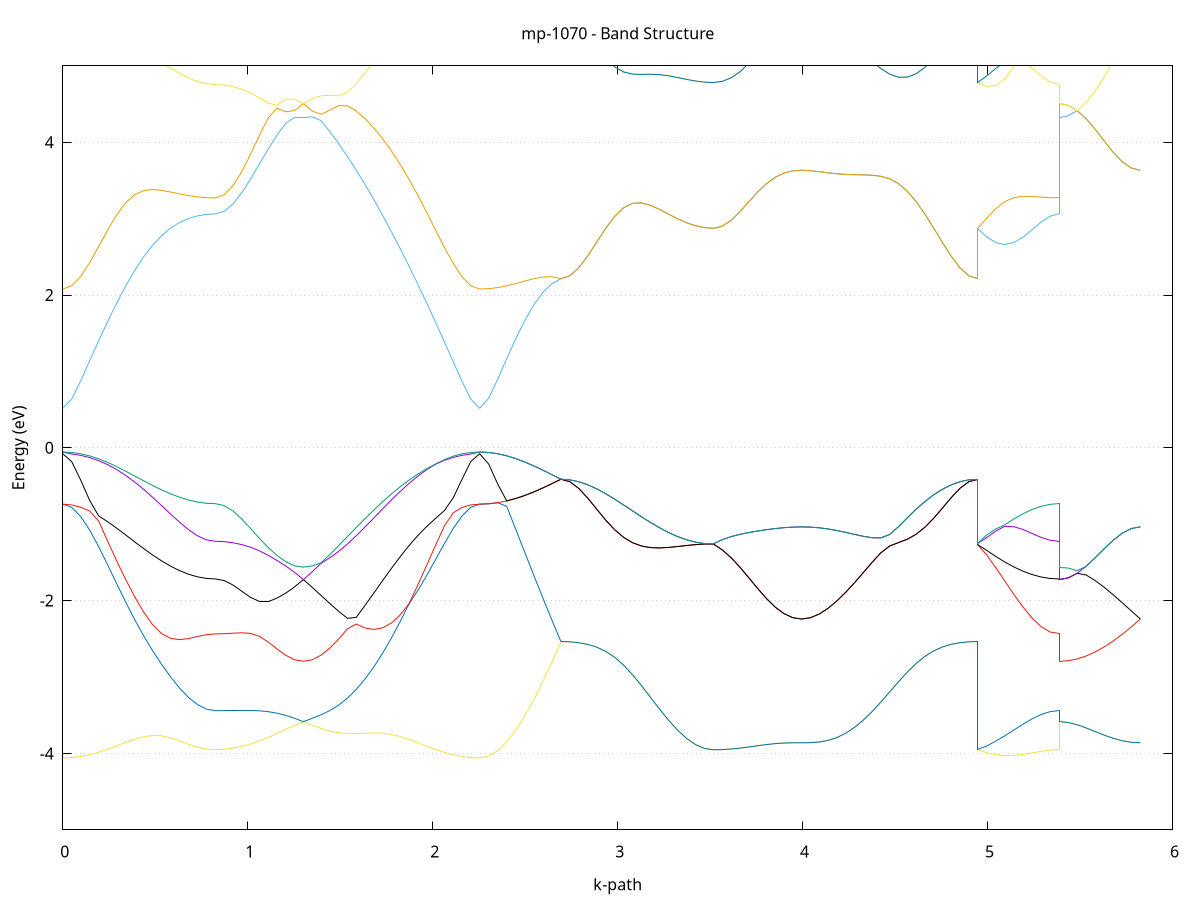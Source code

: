 set title 'mp-1070 - Band Structure'
set xlabel 'k-path'
set ylabel 'Energy (eV)'
set grid y
set yrange [-5:5]
set terminal png size 800,600
set output 'mp-1070_bands_gnuplot.png'
plot '-' using 1:2 with lines notitle, '-' using 1:2 with lines notitle, '-' using 1:2 with lines notitle, '-' using 1:2 with lines notitle, '-' using 1:2 with lines notitle, '-' using 1:2 with lines notitle, '-' using 1:2 with lines notitle, '-' using 1:2 with lines notitle, '-' using 1:2 with lines notitle, '-' using 1:2 with lines notitle, '-' using 1:2 with lines notitle, '-' using 1:2 with lines notitle, '-' using 1:2 with lines notitle, '-' using 1:2 with lines notitle, '-' using 1:2 with lines notitle, '-' using 1:2 with lines notitle, '-' using 1:2 with lines notitle, '-' using 1:2 with lines notitle, '-' using 1:2 with lines notitle, '-' using 1:2 with lines notitle, '-' using 1:2 with lines notitle, '-' using 1:2 with lines notitle, '-' using 1:2 with lines notitle, '-' using 1:2 with lines notitle, '-' using 1:2 with lines notitle, '-' using 1:2 with lines notitle, '-' using 1:2 with lines notitle, '-' using 1:2 with lines notitle, '-' using 1:2 with lines notitle, '-' using 1:2 with lines notitle, '-' using 1:2 with lines notitle, '-' using 1:2 with lines notitle
0.000000 -12.289183
0.048526 -12.286783
0.097051 -12.279783
0.145577 -12.268183
0.194102 -12.252383
0.242628 -12.232883
0.291153 -12.210183
0.339679 -12.184783
0.388204 -12.157583
0.436730 -12.129183
0.485255 -12.100583
0.533781 -12.072583
0.582306 -12.045983
0.630832 -12.021783
0.679357 -12.001083
0.727883 -11.984883
0.776408 -11.974483
0.824934 -11.970783
0.824934 -11.970783
0.872564 -11.969683
0.920195 -11.966483
0.967826 -11.961183
1.015456 -11.954083
1.063087 -11.945483
1.110717 -11.935783
1.158348 -11.925383
1.205979 -11.914583
1.253609 -11.904083
1.301240 -11.894183
1.301240 -11.894183
1.348866 -11.904783
1.396492 -11.917883
1.444118 -11.933483
1.491744 -11.951783
1.539370 -11.972483
1.586996 -11.995683
1.634622 -12.020883
1.682248 -12.047783
1.729874 -12.075883
1.777500 -12.104583
1.825127 -12.133283
1.872753 -12.161383
1.920379 -12.188083
1.968005 -12.212783
2.015631 -12.234883
2.063257 -12.253683
2.110883 -12.268983
2.158509 -12.280083
2.206135 -12.286883
2.253761 -12.289183
2.253761 -12.289183
2.302598 -12.286683
2.351435 -12.279283
2.400272 -12.267183
2.449109 -12.250683
2.497945 -12.230383
2.546782 -12.206983
2.595619 -12.180983
2.644456 -12.153383
2.693293 -12.124983
2.693293 -12.124983
2.741818 -12.123183
2.790344 -12.117883
2.838869 -12.109183
2.887395 -12.097483
2.935920 -12.083183
2.984446 -12.066683
3.032971 -12.048483
3.081497 -12.029283
3.130022 -12.009683
3.178548 -11.990483
3.227073 -11.972183
3.275599 -11.955483
3.324124 -11.940983
3.372650 -11.929083
3.421175 -11.920283
3.469701 -11.914983
3.518227 -11.913083
3.518227 -11.913083
3.565857 -11.912583
3.613488 -11.910983
3.661118 -11.908483
3.708749 -11.905183
3.756379 -11.901483
3.804010 -11.897583
3.851641 -11.893983
3.899271 -11.890883
3.946902 -11.888683
3.994532 -11.887883
3.994532 -11.887883
4.042158 -11.888783
4.089784 -11.891683
4.137411 -11.896783
4.185037 -11.904183
4.232663 -11.913983
4.280289 -11.926083
4.327915 -11.940383
4.375541 -11.956583
4.423167 -11.974283
4.470793 -11.993083
4.518419 -12.012483
4.566045 -12.031883
4.613671 -12.050783
4.661297 -12.068483
4.708924 -12.084583
4.756550 -12.098483
4.804176 -12.109783
4.851802 -12.118083
4.899428 -12.123183
4.947054 -12.124983
4.947054 -11.913083
4.995891 -11.922383
5.044728 -11.931583
5.093564 -11.940583
5.142401 -11.948983
5.191238 -11.956383
5.240075 -11.962483
5.288912 -11.967083
5.337748 -11.969883
5.386585 -11.970783
5.386585 -11.894183
5.435422 -11.893983
5.484259 -11.893483
5.533096 -11.892583
5.581932 -11.891583
5.630769 -11.890483
5.679606 -11.889483
5.728443 -11.888683
5.777280 -11.888083
5.826117 -11.887883
e
0.000000 -11.963383
0.048526 -11.962283
0.097051 -11.959083
0.145577 -11.953783
0.194102 -11.946683
0.242628 -11.938183
0.291153 -11.928683
0.339679 -11.918483
0.388204 -11.908183
0.436730 -11.898183
0.485255 -11.889183
0.533781 -11.881283
0.582306 -11.875083
0.630832 -11.870783
0.679357 -11.868183
0.727883 -11.867183
0.776408 -11.866983
0.824934 -11.867083
0.824934 -11.867083
0.872564 -11.867083
0.920195 -11.867183
0.967826 -11.867583
1.015456 -11.868283
1.063087 -11.869483
1.110717 -11.871583
1.158348 -11.874783
1.205979 -11.879483
1.253609 -11.885783
1.301240 -11.894183
1.301240 -11.894183
1.348866 -11.885283
1.396492 -11.877883
1.444118 -11.872283
1.491744 -11.868583
1.539370 -11.867083
1.586996 -11.867783
1.634622 -11.870683
1.682248 -11.875583
1.729874 -11.882183
1.777500 -11.890383
1.825127 -11.899583
1.872753 -11.909583
1.920379 -11.919783
1.968005 -11.929683
2.015631 -11.939083
2.063257 -11.947283
2.110883 -11.954083
2.158509 -11.959183
2.206135 -11.962383
2.253761 -11.963383
2.253761 -11.963383
2.302598 -11.965783
2.351435 -11.972983
2.400272 -11.984783
2.449109 -12.000783
2.497945 -12.020583
2.546782 -12.043583
2.595619 -12.069183
2.644456 -12.096583
2.693293 -12.124983
2.693293 -12.124983
2.741818 -12.123183
2.790344 -12.117883
2.838869 -12.109183
2.887395 -12.097483
2.935920 -12.083183
2.984446 -12.066683
3.032971 -12.048483
3.081497 -12.029283
3.130022 -12.009683
3.178548 -11.990483
3.227073 -11.972183
3.275599 -11.955483
3.324124 -11.940983
3.372650 -11.929083
3.421175 -11.920283
3.469701 -11.914983
3.518227 -11.913083
3.518227 -11.913083
3.565857 -11.912583
3.613488 -11.910983
3.661118 -11.908483
3.708749 -11.905183
3.756379 -11.901483
3.804010 -11.897583
3.851641 -11.893983
3.899271 -11.890883
3.946902 -11.888683
3.994532 -11.887883
3.994532 -11.887883
4.042158 -11.888783
4.089784 -11.891683
4.137411 -11.896783
4.185037 -11.904183
4.232663 -11.913983
4.280289 -11.926083
4.327915 -11.940383
4.375541 -11.956583
4.423167 -11.974283
4.470793 -11.993083
4.518419 -12.012483
4.566045 -12.031883
4.613671 -12.050783
4.661297 -12.068483
4.708924 -12.084583
4.756550 -12.098483
4.804176 -12.109783
4.851802 -12.118083
4.899428 -12.123183
4.947054 -12.124983
4.947054 -11.913083
4.995891 -11.904283
5.044728 -11.895983
5.093564 -11.888583
5.142401 -11.882083
5.191238 -11.876683
5.240075 -11.872483
5.288912 -11.869483
5.337748 -11.867683
5.386585 -11.867083
5.386585 -11.894183
5.435422 -11.893983
5.484259 -11.893483
5.533096 -11.892583
5.581932 -11.891583
5.630769 -11.890483
5.679606 -11.889483
5.728443 -11.888683
5.777280 -11.888083
5.826117 -11.887883
e
0.000000 -7.811383
0.048526 -7.811683
0.097051 -7.810183
0.145577 -7.806683
0.194102 -7.801683
0.242628 -7.795583
0.291153 -7.788683
0.339679 -7.781583
0.388204 -7.774483
0.436730 -7.767683
0.485255 -7.761383
0.533781 -7.755783
0.582306 -7.751183
0.630832 -7.747383
0.679357 -7.744483
0.727883 -7.742583
0.776408 -7.741383
0.824934 -7.741083
0.824934 -7.741083
0.872564 -7.740383
0.920195 -7.739883
0.967826 -7.741983
1.015456 -7.745183
1.063087 -7.748583
1.110717 -7.751683
1.158348 -7.754083
1.205979 -7.755883
1.253609 -7.756883
1.301240 -7.757183
1.301240 -7.757183
1.348866 -7.756983
1.396492 -7.756283
1.444118 -7.755283
1.491744 -7.754283
1.539370 -7.753483
1.586996 -7.753083
1.634622 -7.753383
1.682248 -7.754683
1.729874 -7.757083
1.777500 -7.760783
1.825127 -7.765583
1.872753 -7.772683
1.920379 -7.781083
1.968005 -7.788883
2.015631 -7.795883
2.063257 -7.802083
2.110883 -7.806983
2.158509 -7.810283
2.206135 -7.811683
2.253761 -7.811383
2.253761 -7.811383
2.302598 -7.809883
2.351435 -7.808983
2.400272 -7.807383
2.449109 -7.805183
2.497945 -7.802383
2.546782 -7.798983
2.595619 -7.795083
2.644456 -7.790683
2.693293 -7.785883
2.693293 -7.785883
2.741818 -7.784883
2.790344 -7.781783
2.838869 -7.776783
2.887395 -7.770083
2.935920 -7.762183
2.984446 -7.753583
3.032971 -7.745083
3.081497 -7.737183
3.130022 -7.730483
3.178548 -7.725183
3.227073 -7.721183
3.275599 -7.718483
3.324124 -7.716683
3.372650 -7.715583
3.421175 -7.714983
3.469701 -7.714583
3.518227 -7.714583
3.518227 -7.714583
3.565857 -7.713783
3.613488 -7.711683
3.661118 -7.708383
3.708749 -7.704283
3.756379 -7.699783
3.804010 -7.695483
3.851641 -7.691683
3.899271 -7.688683
3.946902 -7.686583
3.994532 -7.685783
3.994532 -7.685783
4.042158 -7.686683
4.089784 -7.688983
4.137411 -7.692183
4.185037 -7.695983
4.232663 -7.700183
4.280289 -7.704683
4.327915 -7.709483
4.375541 -7.714683
4.423167 -7.720383
4.470793 -7.726783
4.518419 -7.733783
4.566045 -7.741383
4.613671 -7.749283
4.661297 -7.757183
4.708924 -7.764783
4.756550 -7.771683
4.804176 -7.777583
4.851802 -7.782083
4.899428 -7.784883
4.947054 -7.785883
4.947054 -7.714583
4.995891 -7.723083
5.044728 -7.729783
5.093564 -7.734583
5.142401 -7.737683
5.191238 -7.739583
5.240075 -7.740583
5.288912 -7.740983
5.337748 -7.741083
5.386585 -7.741083
5.386585 -7.757183
5.435422 -7.755983
5.484259 -7.752383
5.533096 -7.746383
5.581932 -7.738283
5.630769 -7.728283
5.679606 -7.716783
5.728443 -7.704083
5.777280 -7.690883
5.826117 -7.685783
e
0.000000 -7.810283
0.048526 -7.809283
0.097051 -7.806683
0.145577 -7.802583
0.194102 -7.797083
0.242628 -7.790583
0.291153 -7.783283
0.339679 -7.775683
0.388204 -7.768083
0.436730 -7.760883
0.485255 -7.754283
0.533781 -7.748583
0.582306 -7.743783
0.630832 -7.740083
0.679357 -7.737183
0.727883 -7.735283
0.776408 -7.734183
0.824934 -7.733783
0.824934 -7.733783
0.872564 -7.733983
0.920195 -7.732783
0.967826 -7.727683
1.015456 -7.719883
1.063087 -7.710183
1.110717 -7.699283
1.158348 -7.687683
1.205979 -7.675983
1.253609 -7.665083
1.301240 -7.655483
1.301240 -7.655483
1.348866 -7.664483
1.396492 -7.673983
1.444118 -7.683983
1.491744 -7.694083
1.539370 -7.704383
1.586996 -7.714683
1.634622 -7.724983
1.682248 -7.735083
1.729874 -7.744983
1.777500 -7.754583
1.825127 -7.763883
1.872753 -7.771383
1.920379 -7.777883
1.968005 -7.784783
2.015631 -7.791483
2.063257 -7.797683
2.110883 -7.802883
2.158509 -7.806783
2.206135 -7.809283
2.253761 -7.810283
2.253761 -7.810283
2.302598 -7.809783
2.351435 -7.808883
2.400272 -7.807283
2.449109 -7.805083
2.497945 -7.802283
2.546782 -7.798883
2.595619 -7.794983
2.644456 -7.790583
2.693293 -7.785883
2.693293 -7.785883
2.741818 -7.784883
2.790344 -7.781783
2.838869 -7.776783
2.887395 -7.770083
2.935920 -7.762183
2.984446 -7.753583
3.032971 -7.745083
3.081497 -7.737183
3.130022 -7.730483
3.178548 -7.725183
3.227073 -7.721183
3.275599 -7.718483
3.324124 -7.716683
3.372650 -7.715583
3.421175 -7.714983
3.469701 -7.714583
3.518227 -7.714583
3.518227 -7.714583
3.565857 -7.713783
3.613488 -7.711683
3.661118 -7.708383
3.708749 -7.704283
3.756379 -7.699783
3.804010 -7.695483
3.851641 -7.691683
3.899271 -7.688683
3.946902 -7.686583
3.994532 -7.685783
3.994532 -7.685783
4.042158 -7.686683
4.089784 -7.688983
4.137411 -7.692183
4.185037 -7.695983
4.232663 -7.700183
4.280289 -7.704683
4.327915 -7.709483
4.375541 -7.714683
4.423167 -7.720383
4.470793 -7.726783
4.518419 -7.733783
4.566045 -7.741383
4.613671 -7.749283
4.661297 -7.757183
4.708924 -7.764783
4.756550 -7.771683
4.804176 -7.777583
4.851802 -7.782083
4.899428 -7.784883
4.947054 -7.785883
4.947054 -7.714583
4.995891 -7.703983
5.044728 -7.694983
5.093564 -7.704183
5.142401 -7.712583
5.191238 -7.719883
5.240075 -7.725783
5.288912 -7.730183
5.337748 -7.732883
5.386585 -7.733783
5.386585 -7.655483
5.435422 -7.656483
5.484259 -7.659383
5.533096 -7.663583
5.581932 -7.668683
5.630769 -7.673883
5.679606 -7.678683
5.728443 -7.682483
5.777280 -7.684983
5.826117 -7.685783
e
0.000000 -7.810083
0.048526 -7.807283
0.097051 -7.800883
0.145577 -7.791383
0.194102 -7.778283
0.242628 -7.761783
0.291153 -7.741983
0.339679 -7.721283
0.388204 -7.703083
0.436730 -7.687683
0.485255 -7.673583
0.533781 -7.660283
0.582306 -7.647883
0.630832 -7.638683
0.679357 -7.631783
0.727883 -7.626783
0.776408 -7.623783
0.824934 -7.622783
0.824934 -7.622783
0.872564 -7.622883
0.920195 -7.623283
0.967826 -7.623983
1.015456 -7.624783
1.063087 -7.626183
1.110717 -7.628883
1.158348 -7.633483
1.205979 -7.639783
1.253609 -7.647183
1.301240 -7.655483
1.301240 -7.655483
1.348866 -7.647883
1.396492 -7.642683
1.444118 -7.640083
1.491744 -7.640083
1.539370 -7.642483
1.586996 -7.646983
1.634622 -7.653283
1.682248 -7.660983
1.729874 -7.669983
1.777500 -7.679883
1.825127 -7.690483
1.872753 -7.705883
1.920379 -7.724183
1.968005 -7.744383
2.015631 -7.763383
2.063257 -7.779383
2.110883 -7.791983
2.158509 -7.801183
2.206135 -7.807383
2.253761 -7.810083
2.253761 -7.810083
2.302598 -7.809483
2.351435 -7.803883
2.400272 -7.794183
2.449109 -7.780183
2.497945 -7.766383
2.546782 -7.770983
2.595619 -7.775883
2.644456 -7.780983
2.693293 -7.785883
2.693293 -7.785883
2.741818 -7.784783
2.790344 -7.781683
2.838869 -7.776683
2.887395 -7.769983
2.935920 -7.761783
2.984446 -7.752383
3.032971 -7.742283
3.081497 -7.731683
3.130022 -7.721283
3.178548 -7.711283
3.227073 -7.702183
3.275599 -7.694083
3.324124 -7.687383
3.372650 -7.682083
3.421175 -7.678283
3.469701 -7.675983
3.518227 -7.675283
3.518227 -7.675283
3.565857 -7.675383
3.613488 -7.675783
3.661118 -7.676283
3.708749 -7.676783
3.756379 -7.677083
3.804010 -7.677183
3.851641 -7.677183
3.899271 -7.677183
3.946902 -7.677383
3.994532 -7.677583
3.994532 -7.677583
4.042158 -7.677283
4.089784 -7.676883
4.137411 -7.676783
4.185037 -7.677483
4.232663 -7.679283
4.280289 -7.682283
4.327915 -7.686783
4.375541 -7.692783
4.423167 -7.700183
4.470793 -7.708783
4.518419 -7.718483
4.566045 -7.728983
4.613671 -7.739783
4.661297 -7.750483
4.708924 -7.760583
4.756550 -7.769383
4.804176 -7.776483
4.851802 -7.781783
4.899428 -7.784883
4.947054 -7.785883
4.947054 -7.675283
4.995891 -7.685183
5.044728 -7.691783
5.093564 -7.677983
5.142401 -7.663283
5.191238 -7.648183
5.240075 -7.633583
5.288912 -7.625583
5.337748 -7.623483
5.386585 -7.622783
5.386585 -7.655483
5.435422 -7.656483
5.484259 -7.659283
5.533096 -7.663583
5.581932 -7.668683
5.630769 -7.673883
5.679606 -7.678683
5.728443 -7.682483
5.777280 -7.684983
5.826117 -7.677583
e
0.000000 -7.754183
0.048526 -7.753083
0.097051 -7.750083
0.145577 -7.744983
0.194102 -7.737783
0.242628 -7.728283
0.291153 -7.716583
0.339679 -7.704983
0.388204 -7.692783
0.436730 -7.680483
0.485255 -7.668483
0.533781 -7.657283
0.582306 -7.647283
0.630832 -7.636583
0.679357 -7.626483
0.727883 -7.617583
0.776408 -7.610283
0.824934 -7.606583
0.824934 -7.606583
0.872564 -7.606983
0.920195 -7.608083
0.967826 -7.609983
1.015456 -7.612483
1.063087 -7.615183
1.110717 -7.617283
1.158348 -7.618183
1.205979 -7.618283
1.253609 -7.618083
1.301240 -7.617883
1.301240 -7.617883
1.348866 -7.618183
1.396492 -7.619083
1.444118 -7.620983
1.491744 -7.624083
1.539370 -7.628583
1.586996 -7.634883
1.634622 -7.642783
1.682248 -7.652483
1.729874 -7.663683
1.777500 -7.676283
1.825127 -7.690183
1.872753 -7.701283
1.920379 -7.711983
1.968005 -7.722083
2.015631 -7.731283
2.063257 -7.739183
2.110883 -7.745583
2.158509 -7.750283
2.206135 -7.753183
2.253761 -7.754183
2.253761 -7.754183
2.302598 -7.754683
2.351435 -7.756283
2.400272 -7.758883
2.449109 -7.762283
2.497945 -7.766283
2.546782 -7.770983
2.595619 -7.775883
2.644456 -7.780883
2.693293 -7.785883
2.693293 -7.785883
2.741818 -7.784783
2.790344 -7.781683
2.838869 -7.776683
2.887395 -7.769983
2.935920 -7.761783
2.984446 -7.752383
3.032971 -7.742283
3.081497 -7.731683
3.130022 -7.721283
3.178548 -7.711283
3.227073 -7.702183
3.275599 -7.694083
3.324124 -7.687383
3.372650 -7.682083
3.421175 -7.678283
3.469701 -7.675983
3.518227 -7.675283
3.518227 -7.675283
3.565857 -7.675383
3.613488 -7.675783
3.661118 -7.676283
3.708749 -7.676783
3.756379 -7.677083
3.804010 -7.677183
3.851641 -7.677183
3.899271 -7.677183
3.946902 -7.677383
3.994532 -7.677583
3.994532 -7.677583
4.042158 -7.677283
4.089784 -7.676883
4.137411 -7.676783
4.185037 -7.677483
4.232663 -7.679283
4.280289 -7.682283
4.327915 -7.686783
4.375541 -7.692783
4.423167 -7.700183
4.470793 -7.708783
4.518419 -7.718483
4.566045 -7.728983
4.613671 -7.739783
4.661297 -7.750483
4.708924 -7.760583
4.756550 -7.769383
4.804176 -7.776483
4.851802 -7.781783
4.899428 -7.784883
4.947054 -7.785883
4.947054 -7.675283
4.995891 -7.665483
5.044728 -7.656183
5.093564 -7.647683
5.142401 -7.640283
5.191238 -7.634083
5.240075 -7.629083
5.288912 -7.620383
5.337748 -7.610483
5.386585 -7.606583
5.386585 -7.617883
5.435422 -7.618483
5.484259 -7.620283
5.533096 -7.623483
5.581932 -7.628183
5.630769 -7.634683
5.679606 -7.642983
5.728443 -7.653083
5.777280 -7.664783
5.826117 -7.677583
e
0.000000 -7.754083
0.048526 -7.752983
0.097051 -7.749483
0.145577 -7.743983
0.194102 -7.736483
0.242628 -7.727183
0.291153 -7.716083
0.339679 -7.699283
0.388204 -7.674883
0.436730 -7.644783
0.485255 -7.614383
0.533781 -7.592383
0.582306 -7.584183
0.630832 -7.583683
0.679357 -7.585983
0.727883 -7.589583
0.776408 -7.593683
0.824934 -7.596283
0.824934 -7.596283
0.872564 -7.594983
0.920195 -7.591283
0.967826 -7.585683
1.015456 -7.578683
1.063087 -7.570983
1.110717 -7.562983
1.158348 -7.555283
1.205979 -7.548083
1.253609 -7.541883
1.301240 -7.537683
1.301240 -7.537683
1.348866 -7.540483
1.396492 -7.543983
1.444118 -7.547483
1.491744 -7.550683
1.539370 -7.553483
1.586996 -7.555583
1.634622 -7.557183
1.682248 -7.559183
1.729874 -7.571483
1.777500 -7.604883
1.825127 -7.640183
1.872753 -7.671383
1.920379 -7.695783
1.968005 -7.713183
2.015631 -7.726183
2.063257 -7.736283
2.110883 -7.744083
2.158509 -7.749683
2.206135 -7.752983
2.253761 -7.754083
2.253761 -7.754083
2.302598 -7.754583
2.351435 -7.756183
2.400272 -7.758783
2.449109 -7.762183
2.497945 -7.761383
2.546782 -7.737483
2.595619 -7.708083
2.644456 -7.672783
2.693293 -7.631683
2.693293 -7.631683
2.741818 -7.630983
2.790344 -7.628983
2.838869 -7.625683
2.887395 -7.621183
2.935920 -7.615483
2.984446 -7.608783
3.032971 -7.601183
3.081497 -7.593083
3.130022 -7.584983
3.178548 -7.577083
3.227073 -7.569983
3.275599 -7.563683
3.324124 -7.558383
3.372650 -7.554283
3.421175 -7.551283
3.469701 -7.549483
3.518227 -7.548883
3.518227 -7.548883
3.565857 -7.548783
3.613488 -7.548483
3.661118 -7.547983
3.708749 -7.547083
3.756379 -7.545683
3.804010 -7.543583
3.851641 -7.540483
3.899271 -7.536483
3.946902 -7.531583
3.994532 -7.527683
3.994532 -7.527683
4.042158 -7.531783
4.089784 -7.537583
4.137411 -7.543483
4.185037 -7.549183
4.232663 -7.554783
4.280289 -7.560183
4.327915 -7.565483
4.375541 -7.570783
4.423167 -7.576383
4.470793 -7.582383
4.518419 -7.588983
4.566045 -7.595883
4.613671 -7.603083
4.661297 -7.609883
4.708924 -7.616183
4.756550 -7.621583
4.804176 -7.625883
4.851802 -7.629083
4.899428 -7.630983
4.947054 -7.631683
4.947054 -7.548883
4.995891 -7.555483
5.044728 -7.562783
5.093564 -7.570083
5.142401 -7.577183
5.191238 -7.583583
5.240075 -7.588983
5.288912 -7.592983
5.337748 -7.595483
5.386585 -7.596283
5.386585 -7.537683
5.435422 -7.537283
5.484259 -7.536183
5.533096 -7.534583
5.581932 -7.532883
5.630769 -7.531183
5.679606 -7.529683
5.728443 -7.528583
5.777280 -7.527883
5.826117 -7.527683
e
0.000000 -7.532683
0.048526 -7.533083
0.097051 -7.534283
0.145577 -7.536183
0.194102 -7.538783
0.242628 -7.541983
0.291153 -7.545583
0.339679 -7.549383
0.388204 -7.553083
0.436730 -7.556283
0.485255 -7.558183
0.533781 -7.557483
0.582306 -7.554983
0.630832 -7.553583
0.679357 -7.553483
0.727883 -7.553883
0.776408 -7.554283
0.824934 -7.554483
0.824934 -7.554483
0.872564 -7.553883
0.920195 -7.552183
0.967826 -7.549583
1.015456 -7.546283
1.063087 -7.542783
1.110717 -7.539483
1.158348 -7.536883
1.205979 -7.535583
1.253609 -7.535783
1.301240 -7.537583
1.301240 -7.537583
1.348866 -7.537083
1.396492 -7.538083
1.444118 -7.538683
1.491744 -7.538583
1.539370 -7.537983
1.586996 -7.536883
1.634622 -7.535583
1.682248 -7.534283
1.729874 -7.549083
1.777500 -7.551883
1.825127 -7.550883
1.872753 -7.548783
1.920379 -7.546283
1.968005 -7.543483
2.015631 -7.540783
2.063257 -7.538183
2.110883 -7.535883
2.158509 -7.534183
2.206135 -7.533083
2.253761 -7.532683
2.253761 -7.532683
2.302598 -7.532183
2.351435 -7.530683
2.400272 -7.528383
2.449109 -7.525283
2.497945 -7.521483
2.546782 -7.517283
2.595619 -7.533483
2.644456 -7.584983
2.693293 -7.631683
2.693293 -7.631683
2.741818 -7.630983
2.790344 -7.628983
2.838869 -7.625683
2.887395 -7.621183
2.935920 -7.615483
2.984446 -7.608783
3.032971 -7.601183
3.081497 -7.593083
3.130022 -7.584983
3.178548 -7.577083
3.227073 -7.569983
3.275599 -7.563683
3.324124 -7.558383
3.372650 -7.554283
3.421175 -7.551283
3.469701 -7.549483
3.518227 -7.548883
3.518227 -7.548883
3.565857 -7.548783
3.613488 -7.548483
3.661118 -7.547983
3.708749 -7.547083
3.756379 -7.545683
3.804010 -7.543583
3.851641 -7.540483
3.899271 -7.536483
3.946902 -7.531583
3.994532 -7.527683
3.994532 -7.527683
4.042158 -7.531783
4.089784 -7.537583
4.137411 -7.543483
4.185037 -7.549183
4.232663 -7.554783
4.280289 -7.560183
4.327915 -7.565483
4.375541 -7.570783
4.423167 -7.576383
4.470793 -7.582383
4.518419 -7.588983
4.566045 -7.595883
4.613671 -7.603083
4.661297 -7.609883
4.708924 -7.616183
4.756550 -7.621583
4.804176 -7.625883
4.851802 -7.629083
4.899428 -7.630983
4.947054 -7.631683
4.947054 -7.548883
4.995891 -7.543383
5.044728 -7.539383
5.093564 -7.537183
5.142401 -7.536983
5.191238 -7.538783
5.240075 -7.542483
5.288912 -7.547483
5.337748 -7.552283
5.386585 -7.554483
5.386585 -7.537583
5.435422 -7.537283
5.484259 -7.536183
5.533096 -7.534583
5.581932 -7.532883
5.630769 -7.531183
5.679606 -7.529683
5.728443 -7.528583
5.777280 -7.527883
5.826117 -7.527683
e
0.000000 -7.532683
0.048526 -7.532683
0.097051 -7.532783
0.145577 -7.532883
0.194102 -7.532783
0.242628 -7.532283
0.291153 -7.531383
0.339679 -7.529783
0.388204 -7.527283
0.436730 -7.524083
0.485255 -7.520083
0.533781 -7.515483
0.582306 -7.510583
0.630832 -7.505783
0.679357 -7.501383
0.727883 -7.497983
0.776408 -7.495783
0.824934 -7.494983
0.824934 -7.494983
0.872564 -7.495683
0.920195 -7.497483
0.967826 -7.500383
1.015456 -7.504183
1.063087 -7.508583
1.110717 -7.513383
1.158348 -7.518183
1.205979 -7.522783
1.253609 -7.526583
1.301240 -7.528383
1.301240 -7.528383
1.348866 -7.526383
1.396492 -7.522783
1.444118 -7.519483
1.491744 -7.516883
1.539370 -7.515283
1.586996 -7.514483
1.634622 -7.514483
1.682248 -7.528383
1.729874 -7.533283
1.777500 -7.532783
1.825127 -7.532783
1.872753 -7.533083
1.920379 -7.533283
1.968005 -7.533383
2.015631 -7.533383
2.063257 -7.533183
2.110883 -7.532983
2.158509 -7.532783
2.206135 -7.532683
2.253761 -7.532683
2.253761 -7.532683
2.302598 -7.532183
2.351435 -7.530683
2.400272 -7.528383
2.449109 -7.525283
2.497945 -7.521483
2.546782 -7.517283
2.595619 -7.512683
2.644456 -7.508083
2.693293 -7.503383
2.693293 -7.503383
2.741818 -7.503383
2.790344 -7.503383
2.838869 -7.503183
2.887395 -7.502983
2.935920 -7.502583
2.984446 -7.501983
3.032971 -7.501083
3.081497 -7.499783
3.130022 -7.498083
3.178548 -7.495983
3.227073 -7.493683
3.275599 -7.491083
3.324124 -7.488483
3.372650 -7.486083
3.421175 -7.484083
3.469701 -7.482883
3.518227 -7.482483
3.518227 -7.482483
3.565857 -7.483183
3.613488 -7.485183
3.661118 -7.488483
3.708749 -7.492583
3.756379 -7.497383
3.804010 -7.502483
3.851641 -7.507983
3.899271 -7.513583
3.946902 -7.519183
3.994532 -7.523383
3.994532 -7.523383
4.042158 -7.519183
4.089784 -7.513583
4.137411 -7.508483
4.185037 -7.504283
4.232663 -7.501183
4.280289 -7.499183
4.327915 -7.498283
4.375541 -7.498183
4.423167 -7.498683
4.470793 -7.499483
4.518419 -7.500483
4.566045 -7.501283
4.613671 -7.501983
4.661297 -7.502483
4.708924 -7.502883
4.756550 -7.503083
4.804176 -7.503283
4.851802 -7.503383
4.899428 -7.503383
4.947054 -7.503383
4.947054 -7.482483
4.995891 -7.485183
5.044728 -7.487583
5.093564 -7.489683
5.142401 -7.491383
5.191238 -7.492683
5.240075 -7.493683
5.288912 -7.494483
5.337748 -7.494883
5.386585 -7.494983
5.386585 -7.528383
5.435422 -7.528383
5.484259 -7.528383
5.533096 -7.528383
5.581932 -7.528383
5.630769 -7.528183
5.679606 -7.527683
5.728443 -7.526783
5.777280 -7.525483
5.826117 -7.523383
e
0.000000 -7.480483
0.048526 -7.481183
0.097051 -7.483483
0.145577 -7.486883
0.194102 -7.491283
0.242628 -7.496083
0.291153 -7.500983
0.339679 -7.505383
0.388204 -7.508783
0.436730 -7.509883
0.485255 -7.506083
0.533781 -7.491283
0.582306 -7.464083
0.630832 -7.462283
0.679357 -7.460683
0.727883 -7.459383
0.776408 -7.458583
0.824934 -7.458383
0.824934 -7.458383
0.872564 -7.459083
0.920195 -7.461183
0.967826 -7.464483
1.015456 -7.468783
1.063087 -7.473483
1.110717 -7.478083
1.158348 -7.482283
1.205979 -7.485283
1.253609 -7.486983
1.301240 -7.487483
1.301240 -7.487483
1.348866 -7.487183
1.396492 -7.486883
1.444118 -7.486983
1.491744 -7.488083
1.539370 -7.490783
1.586996 -7.496283
1.634622 -7.507483
1.682248 -7.514783
1.729874 -7.514783
1.777500 -7.513883
1.825127 -7.511883
1.872753 -7.508783
1.920379 -7.504783
1.968005 -7.500283
2.015631 -7.495483
2.063257 -7.490883
2.110883 -7.486683
2.158509 -7.483383
2.206135 -7.481183
2.253761 -7.480483
2.253761 -7.480483
2.302598 -7.480783
2.351435 -7.481683
2.400272 -7.483183
2.449109 -7.485283
2.497945 -7.487883
2.546782 -7.491083
2.595619 -7.512683
2.644456 -7.508083
2.693293 -7.503383
2.693293 -7.503383
2.741818 -7.503383
2.790344 -7.503383
2.838869 -7.503183
2.887395 -7.502983
2.935920 -7.502583
2.984446 -7.501983
3.032971 -7.501083
3.081497 -7.499783
3.130022 -7.498083
3.178548 -7.495983
3.227073 -7.493683
3.275599 -7.491083
3.324124 -7.488483
3.372650 -7.486083
3.421175 -7.484083
3.469701 -7.482883
3.518227 -7.482483
3.518227 -7.482483
3.565857 -7.483183
3.613488 -7.485183
3.661118 -7.488483
3.708749 -7.492583
3.756379 -7.497383
3.804010 -7.502483
3.851641 -7.507983
3.899271 -7.513583
3.946902 -7.519183
3.994532 -7.523383
3.994532 -7.523383
4.042158 -7.519183
4.089784 -7.513583
4.137411 -7.508483
4.185037 -7.504283
4.232663 -7.501183
4.280289 -7.499183
4.327915 -7.498283
4.375541 -7.498183
4.423167 -7.498683
4.470793 -7.499483
4.518419 -7.500483
4.566045 -7.501283
4.613671 -7.501983
4.661297 -7.502483
4.708924 -7.502883
4.756550 -7.503083
4.804176 -7.503283
4.851802 -7.503383
4.899428 -7.503383
4.947054 -7.503383
4.947054 -7.482483
4.995891 -7.479283
5.044728 -7.475983
5.093564 -7.472383
5.142401 -7.468883
5.191238 -7.465483
5.240075 -7.462583
5.288912 -7.460283
5.337748 -7.458883
5.386585 -7.458383
5.386585 -7.487483
5.435422 -7.488383
5.484259 -7.491183
5.533096 -7.495383
5.581932 -7.500683
5.630769 -7.506283
5.679606 -7.511683
5.728443 -7.516483
5.777280 -7.520383
5.826117 -7.523383
e
0.000000 -7.480483
0.048526 -7.480283
0.097051 -7.479783
0.145577 -7.478983
0.194102 -7.477983
0.242628 -7.476683
0.291153 -7.475183
0.339679 -7.473583
0.388204 -7.471883
0.436730 -7.469983
0.485255 -7.468083
0.533781 -7.466083
0.582306 -7.460383
0.630832 -7.418083
0.679357 -7.371783
0.727883 -7.327183
0.776408 -7.290983
0.824934 -7.275383
0.824934 -7.275383
0.872564 -7.273883
0.920195 -7.269383
0.967826 -7.261983
1.015456 -7.251883
1.063087 -7.239283
1.110717 -7.224383
1.158348 -7.207783
1.205979 -7.189883
1.253609 -7.171383
1.301240 -7.153283
1.301240 -7.153283
1.348866 -7.174783
1.396492 -7.203983
1.444118 -7.240083
1.491744 -7.281583
1.539370 -7.326483
1.586996 -7.371483
1.634622 -7.411683
1.682248 -7.440383
1.729874 -7.455883
1.777500 -7.463883
1.825127 -7.468383
1.872753 -7.471383
1.920379 -7.473583
1.968005 -7.475383
2.015631 -7.476883
2.063257 -7.478083
2.110883 -7.479083
2.158509 -7.479883
2.206135 -7.480283
2.253761 -7.480483
2.253761 -7.480483
2.302598 -7.480783
2.351435 -7.481683
2.400272 -7.483183
2.449109 -7.485183
2.497945 -7.487883
2.546782 -7.491083
2.595619 -7.494783
2.644456 -7.498983
2.693293 -7.503383
2.693293 -7.503383
2.741818 -7.502883
2.790344 -7.501083
2.838869 -7.497983
2.887395 -7.493083
2.935920 -7.485883
2.984446 -7.475883
3.032971 -7.462283
3.081497 -7.444383
3.130022 -7.422083
3.178548 -7.395483
3.227073 -7.365583
3.275599 -7.333883
3.324124 -7.302783
3.372650 -7.274583
3.421175 -7.252083
3.469701 -7.237483
3.518227 -7.232483
3.518227 -7.232483
3.565857 -7.230583
3.613488 -7.225083
3.661118 -7.216483
3.708749 -7.205483
3.756379 -7.192883
3.804010 -7.179783
3.851641 -7.167483
3.899271 -7.157083
3.946902 -7.149883
3.994532 -7.147183
3.994532 -7.147183
4.042158 -7.150183
4.089784 -7.159583
4.137411 -7.175783
4.185037 -7.198483
4.232663 -7.226783
4.280289 -7.259283
4.327915 -7.294283
4.375541 -7.329883
4.423167 -7.364083
4.470793 -7.395483
4.518419 -7.422683
4.566045 -7.445283
4.613671 -7.463083
4.661297 -7.476483
4.708924 -7.486383
4.756550 -7.493383
4.804176 -7.498183
4.851802 -7.501183
4.899428 -7.502883
4.947054 -7.503383
4.947054 -7.232483
4.995891 -7.241183
5.044728 -7.248983
5.093564 -7.255883
5.142401 -7.261783
5.191238 -7.266583
5.240075 -7.270483
5.288912 -7.273183
5.337748 -7.274883
5.386585 -7.275383
5.386585 -7.153283
5.435422 -7.153083
5.484259 -7.152483
5.533096 -7.151683
5.581932 -7.150683
5.630769 -7.149683
5.679606 -7.148683
5.728443 -7.147883
5.777280 -7.147383
5.826117 -7.147183
e
0.000000 -7.246183
0.048526 -7.244783
0.097051 -7.240683
0.145577 -7.233983
0.194102 -7.224983
0.242628 -7.214183
0.291153 -7.201783
0.339679 -7.188183
0.388204 -7.174083
0.436730 -7.160183
0.485255 -7.147283
0.533781 -7.136783
0.582306 -7.129983
0.630832 -7.128483
0.679357 -7.133383
0.727883 -7.144683
0.776408 -7.159483
0.824934 -7.167683
0.824934 -7.167683
0.872564 -7.166183
0.920195 -7.162083
0.967826 -7.155783
1.015456 -7.148183
1.063087 -7.140683
1.110717 -7.134483
1.158348 -7.131183
1.205979 -7.132283
1.253609 -7.139283
1.301240 -7.153283
1.301240 -7.153283
1.348866 -7.136383
1.396492 -7.121883
1.444118 -7.110683
1.491744 -7.103583
1.539370 -7.101083
1.586996 -7.103183
1.634622 -7.109483
1.682248 -7.119183
1.729874 -7.131583
1.777500 -7.145583
1.825127 -7.160383
1.872753 -7.175183
1.920379 -7.189583
1.968005 -7.202983
2.015631 -7.215183
2.063257 -7.225783
2.110883 -7.234383
2.158509 -7.240883
2.206135 -7.244883
2.253761 -7.246183
2.253761 -7.246183
2.302598 -7.255083
2.351435 -7.280483
2.400272 -7.319583
2.449109 -7.368383
2.497945 -7.422583
2.546782 -7.478683
2.595619 -7.494783
2.644456 -7.498983
2.693293 -7.503383
2.693293 -7.503383
2.741818 -7.502883
2.790344 -7.501083
2.838869 -7.497983
2.887395 -7.493083
2.935920 -7.485883
2.984446 -7.475883
3.032971 -7.462283
3.081497 -7.444383
3.130022 -7.422083
3.178548 -7.395483
3.227073 -7.365583
3.275599 -7.333883
3.324124 -7.302783
3.372650 -7.274583
3.421175 -7.252083
3.469701 -7.237483
3.518227 -7.232483
3.518227 -7.232483
3.565857 -7.230583
3.613488 -7.225083
3.661118 -7.216483
3.708749 -7.205483
3.756379 -7.192883
3.804010 -7.179783
3.851641 -7.167483
3.899271 -7.157083
3.946902 -7.149883
3.994532 -7.147183
3.994532 -7.147183
4.042158 -7.150183
4.089784 -7.159583
4.137411 -7.175783
4.185037 -7.198483
4.232663 -7.226783
4.280289 -7.259283
4.327915 -7.294283
4.375541 -7.329883
4.423167 -7.364083
4.470793 -7.395483
4.518419 -7.422683
4.566045 -7.445283
4.613671 -7.463083
4.661297 -7.476483
4.708924 -7.486383
4.756550 -7.493383
4.804176 -7.498183
4.851802 -7.501183
4.899428 -7.502883
4.947054 -7.503383
4.947054 -7.232483
4.995891 -7.223083
5.044728 -7.213283
5.093564 -7.203483
5.142401 -7.193883
5.191238 -7.185283
5.240075 -7.177883
5.288912 -7.172283
5.337748 -7.168883
5.386585 -7.167683
5.386585 -7.153283
5.435422 -7.153083
5.484259 -7.152483
5.533096 -7.151683
5.581932 -7.150683
5.630769 -7.149683
5.679606 -7.148683
5.728443 -7.147883
5.777280 -7.147383
5.826117 -7.147183
e
0.000000 -4.059483
0.048526 -4.054583
0.097051 -4.039983
0.145577 -4.016183
0.194102 -3.984183
0.242628 -3.945383
0.291153 -3.901983
0.339679 -3.857083
0.388204 -3.815283
0.436730 -3.782383
0.485255 -3.765583
0.533781 -3.770183
0.582306 -3.796383
0.630832 -3.836883
0.679357 -3.880583
0.727883 -3.917683
0.776408 -3.941783
0.824934 -3.949983
0.824934 -3.949983
0.872564 -3.945283
0.920195 -3.931283
0.967826 -3.908083
1.015456 -3.876183
1.063087 -3.836383
1.110717 -3.789883
1.158348 -3.738583
1.205979 -3.685283
1.253609 -3.633183
1.301240 -3.585183
1.301240 -3.585183
1.348866 -3.630983
1.396492 -3.673283
1.444118 -3.707483
1.491744 -3.730383
1.539370 -3.741083
1.586996 -3.741583
1.634622 -3.736383
1.682248 -3.732183
1.729874 -3.735783
1.777500 -3.751683
1.825127 -3.780183
1.872753 -3.818283
1.920379 -3.861883
1.968005 -3.906683
2.015631 -3.949183
2.063257 -3.986783
2.110883 -4.017783
2.158509 -4.040683
2.206135 -4.054783
2.253761 -4.059483
2.253761 -4.059483
2.302598 -4.035383
2.351435 -3.964183
2.400272 -3.849583
2.449109 -3.696383
2.497945 -3.510283
2.546782 -3.296483
2.595619 -3.060083
2.644456 -2.805283
2.693293 -2.535783
2.693293 -2.535783
2.741818 -2.539483
2.790344 -2.551283
2.838869 -2.573483
2.887395 -2.609783
2.935920 -2.664983
2.984446 -2.743283
3.032971 -2.846683
3.081497 -2.973183
3.130022 -3.116783
3.178548 -3.269283
3.227073 -3.421983
3.275599 -3.566683
3.324124 -3.696083
3.372650 -3.804083
3.421175 -3.885383
3.469701 -3.935883
3.518227 -3.953083
3.518227 -3.953083
3.565857 -3.950483
3.613488 -3.942883
3.661118 -3.931183
3.708749 -3.916283
3.756379 -3.900183
3.804010 -3.884683
3.851641 -3.872183
3.899271 -3.864383
3.946902 -3.861283
3.994532 -3.861083
3.994532 -3.861083
4.042158 -3.859583
4.089784 -3.851283
4.137411 -3.830583
4.185037 -3.793383
4.232663 -3.736783
4.280289 -3.660283
4.327915 -3.564783
4.375541 -3.452783
4.423167 -3.328083
4.470793 -3.195983
4.518419 -3.062983
4.566045 -2.936483
4.613671 -2.823583
4.661297 -2.729883
4.708924 -2.657783
4.756550 -2.606283
4.804176 -2.571883
4.851802 -2.550683
4.899428 -2.539283
4.947054 -2.535783
4.947054 -3.953083
4.995891 -3.991683
5.044728 -4.016683
5.093564 -4.027983
5.142401 -4.026283
5.191238 -4.013783
5.240075 -3.994183
5.288912 -3.972883
5.337748 -3.956283
5.386585 -3.949983
5.386585 -3.585183
5.435422 -3.595683
5.484259 -3.624783
5.533096 -3.666683
5.581932 -3.714383
5.630769 -3.761383
5.679606 -3.802583
5.728443 -3.834383
5.777280 -3.854283
5.826117 -3.861083
e
0.000000 -0.737883
0.048526 -0.780083
0.097051 -0.899583
0.145577 -1.077883
0.194102 -1.294583
0.242628 -1.532283
0.291153 -1.776783
0.339679 -2.017483
0.388204 -2.246683
0.436730 -2.459383
0.485255 -2.654283
0.533781 -2.833183
0.582306 -2.997183
0.630832 -3.143483
0.679357 -3.266683
0.727883 -3.360783
0.776408 -3.420183
0.824934 -3.440483
0.824934 -3.440483
0.872564 -3.439883
0.920195 -3.438583
0.967826 -3.437483
1.015456 -3.438183
1.063087 -3.442883
1.110717 -3.453983
1.158348 -3.473583
1.205979 -3.502783
1.253609 -3.540883
1.301240 -3.585083
1.301240 -3.585083
1.348866 -3.540583
1.396492 -3.494283
1.444118 -3.438983
1.491744 -3.367683
1.539370 -3.276183
1.586996 -3.162183
1.634622 -3.025283
1.682248 -2.866183
1.729874 -2.686183
1.777500 -2.486683
1.825127 -2.269683
1.872753 -2.039883
1.920379 -1.865383
1.968005 -1.669583
2.015631 -1.461883
2.063257 -1.253183
2.110883 -1.057183
2.158509 -0.891883
2.206135 -0.778583
2.253761 -0.737883
2.253761 -0.737883
2.302598 -0.733083
2.351435 -0.718883
2.400272 -0.766183
2.449109 -1.066783
2.497945 -1.368883
2.546782 -1.669083
2.595619 -1.965183
2.644456 -2.254883
2.693293 -2.535783
2.693293 -2.535783
2.741818 -2.539483
2.790344 -2.551283
2.838869 -2.573483
2.887395 -2.609783
2.935920 -2.664983
2.984446 -2.743283
3.032971 -2.846683
3.081497 -2.973183
3.130022 -3.116783
3.178548 -3.269283
3.227073 -3.421983
3.275599 -3.566683
3.324124 -3.696083
3.372650 -3.804083
3.421175 -3.885383
3.469701 -3.935883
3.518227 -3.953083
3.518227 -3.953083
3.565857 -3.950483
3.613488 -3.942883
3.661118 -3.931183
3.708749 -3.916283
3.756379 -3.900183
3.804010 -3.884683
3.851641 -3.872183
3.899271 -3.864383
3.946902 -3.861283
3.994532 -3.861083
3.994532 -3.861083
4.042158 -3.859583
4.089784 -3.851283
4.137411 -3.830583
4.185037 -3.793383
4.232663 -3.736783
4.280289 -3.660283
4.327915 -3.564783
4.375541 -3.452783
4.423167 -3.328083
4.470793 -3.195983
4.518419 -3.062983
4.566045 -2.936483
4.613671 -2.823583
4.661297 -2.729883
4.708924 -2.657783
4.756550 -2.606283
4.804176 -2.571883
4.851802 -2.550683
4.899428 -2.539283
4.947054 -2.535783
4.947054 -3.953083
4.995891 -3.901783
5.044728 -3.839683
5.093564 -3.769283
5.142401 -3.694183
5.191238 -3.618783
5.240075 -3.549183
5.288912 -3.491883
5.337748 -3.453783
5.386585 -3.440483
5.386585 -3.585083
5.435422 -3.595583
5.484259 -3.624683
5.533096 -3.666683
5.581932 -3.714383
5.630769 -3.761383
5.679606 -3.802583
5.728443 -3.834283
5.777280 -3.854283
5.826117 -3.861083
e
0.000000 -0.736983
0.048526 -0.747683
0.097051 -0.778383
0.145577 -0.827383
0.194102 -0.959283
0.242628 -1.223083
0.291153 -1.478183
0.339679 -1.721383
0.388204 -1.947483
0.436730 -2.148783
0.485255 -2.313883
0.533781 -2.430683
0.582306 -2.493983
0.630832 -2.510983
0.679357 -2.497183
0.727883 -2.470083
0.776408 -2.445883
0.824934 -2.436183
0.824934 -2.436183
0.872564 -2.433483
0.920195 -2.426783
0.967826 -2.421283
1.015456 -2.429183
1.063087 -2.468083
1.110717 -2.542783
1.158348 -2.633683
1.205979 -2.716583
1.253609 -2.773983
1.301240 -2.794483
1.301240 -2.794483
1.348866 -2.773583
1.396492 -2.713483
1.444118 -2.620983
1.491744 -2.503483
1.539370 -2.367683
1.586996 -2.307583
1.634622 -2.358783
1.682248 -2.377483
1.729874 -2.356383
1.777500 -2.291683
1.825127 -2.184483
1.872753 -2.037183
1.920379 -1.791583
1.968005 -1.535683
2.015631 -1.274483
2.063257 -1.023083
2.110883 -0.850783
2.158509 -0.780283
2.206135 -0.747283
2.253761 -0.736983
2.253761 -0.736983
2.302598 -0.732283
2.351435 -0.717983
2.400272 -0.695583
2.449109 -0.663683
2.497945 -0.624083
2.546782 -0.577783
2.595619 -0.525883
2.644456 -0.469783
2.693293 -0.411183
2.693293 -0.411183
2.741818 -0.443283
2.790344 -0.532483
2.838869 -0.660083
2.887395 -0.804683
2.935920 -0.947383
2.984446 -1.073283
3.032971 -1.172983
3.081497 -1.243183
3.130022 -1.285883
3.178548 -1.306183
3.227073 -1.310283
3.275599 -1.303883
3.324124 -1.292083
3.372650 -1.278683
3.421175 -1.266883
3.469701 -1.258883
3.518227 -1.259983
3.518227 -1.259983
3.565857 -1.336183
3.613488 -1.438683
3.661118 -1.562583
3.708749 -1.699783
3.756379 -1.839683
3.804010 -1.971283
3.851641 -2.084383
3.899271 -2.170383
3.946902 -2.223583
3.994532 -2.241283
3.994532 -2.241283
4.042158 -2.224383
4.089784 -2.176083
4.137411 -2.101283
4.185037 -2.004983
4.232663 -1.891983
4.280289 -1.766883
4.327915 -1.634283
4.375541 -1.499883
4.423167 -1.374083
4.470793 -1.284883
4.518419 -1.240583
4.566045 -1.196683
4.613671 -1.131583
4.661297 -1.039483
4.708924 -0.922183
4.756550 -0.787683
4.804176 -0.650083
4.851802 -0.527983
4.899428 -0.442183
4.947054 -0.411183
4.947054 -1.259983
4.995891 -1.402683
5.044728 -1.569183
5.093564 -1.744783
5.142401 -1.919283
5.191238 -2.082983
5.240075 -2.225983
5.288912 -2.338483
5.337748 -2.411083
5.386585 -2.436183
5.386585 -2.794483
5.435422 -2.786683
5.484259 -2.763383
5.533096 -2.724983
5.581932 -2.672283
5.630769 -2.606383
5.679606 -2.528583
5.728443 -2.440483
5.777280 -2.343983
5.826117 -2.241283
e
0.000000 -0.077983
0.048526 -0.181983
0.097051 -0.423783
0.145577 -0.690483
0.194102 -0.891483
0.242628 -0.967383
0.291153 -1.051383
0.339679 -1.139983
0.388204 -1.229983
0.436730 -1.318283
0.485255 -1.402283
0.533781 -1.479683
0.582306 -1.548483
0.630832 -1.607083
0.679357 -1.654183
0.727883 -1.688483
0.776408 -1.709383
0.824934 -1.716383
0.824934 -1.716383
0.872564 -1.737583
0.920195 -1.796083
0.967826 -1.877583
1.015456 -1.957983
1.063087 -2.006583
1.110717 -2.006583
1.158348 -1.966783
1.205979 -1.901383
1.253609 -1.819083
1.301240 -1.724883
1.301240 -1.724883
1.348866 -1.827083
1.396492 -1.933183
1.444118 -2.039183
1.491744 -2.140683
1.539370 -2.232283
1.586996 -2.218783
1.634622 -2.061383
1.682248 -1.899283
1.729874 -1.736383
1.777500 -1.576283
1.825127 -1.422583
1.872753 -1.278483
1.920379 -1.146583
1.968005 -1.028583
2.015631 -0.923683
2.063257 -0.820683
2.110883 -0.655183
2.158509 -0.412083
2.206135 -0.178183
2.253761 -0.077983
2.253761 -0.077983
2.302598 -0.212083
2.351435 -0.473983
2.400272 -0.694683
2.449109 -0.662883
2.497945 -0.623283
2.546782 -0.576983
2.595619 -0.525083
2.644456 -0.469083
2.693293 -0.411183
2.693293 -0.411183
2.741818 -0.443283
2.790344 -0.532483
2.838869 -0.660083
2.887395 -0.804683
2.935920 -0.947383
2.984446 -1.073283
3.032971 -1.172983
3.081497 -1.243183
3.130022 -1.285883
3.178548 -1.306183
3.227073 -1.310283
3.275599 -1.303883
3.324124 -1.292083
3.372650 -1.278683
3.421175 -1.266883
3.469701 -1.258883
3.518227 -1.259983
3.518227 -1.259983
3.565857 -1.336183
3.613488 -1.438683
3.661118 -1.562583
3.708749 -1.699783
3.756379 -1.839683
3.804010 -1.971283
3.851641 -2.084383
3.899271 -2.170383
3.946902 -2.223583
3.994532 -2.241283
3.994532 -2.241283
4.042158 -2.224383
4.089784 -2.176083
4.137411 -2.101283
4.185037 -2.004983
4.232663 -1.891983
4.280289 -1.766883
4.327915 -1.634283
4.375541 -1.499883
4.423167 -1.374083
4.470793 -1.284883
4.518419 -1.240583
4.566045 -1.196683
4.613671 -1.131583
4.661297 -1.039483
4.708924 -0.922183
4.756550 -0.787683
4.804176 -0.650083
4.851802 -0.527983
4.899428 -0.442183
4.947054 -0.411183
4.947054 -1.259983
4.995891 -1.343383
5.044728 -1.422383
5.093564 -1.495083
5.142401 -1.559483
5.191238 -1.614383
5.240075 -1.658283
5.288912 -1.690383
5.337748 -1.709883
5.386585 -1.716383
5.386585 -1.724883
5.435422 -1.703483
5.484259 -1.642583
5.533096 -1.664283
5.581932 -1.738083
5.630769 -1.825883
5.679606 -1.923883
5.728443 -2.028183
5.777280 -2.135083
5.826117 -2.241283
e
0.000000 -0.055283
0.048526 -0.081083
0.097051 -0.098683
0.145577 -0.127683
0.194102 -0.168383
0.242628 -0.220883
0.291153 -0.284983
0.339679 -0.360683
0.388204 -0.447083
0.436730 -0.543083
0.485255 -0.646783
0.533781 -0.755483
0.582306 -0.865883
0.630832 -0.972883
0.679357 -1.070483
0.727883 -1.150683
0.776408 -1.204183
0.824934 -1.223183
0.824934 -1.223183
0.872564 -1.227983
0.920195 -1.242383
0.967826 -1.266883
1.015456 -1.301983
1.063087 -1.348383
1.110717 -1.406583
1.158348 -1.474883
1.205979 -1.548083
1.253609 -1.630283
1.301240 -1.724783
1.301240 -1.724783
1.348866 -1.621583
1.396492 -1.511683
1.444118 -1.439083
1.491744 -1.355683
1.539370 -1.258083
1.586996 -1.150083
1.634622 -1.035183
1.682248 -0.916683
1.729874 -0.797583
1.777500 -0.680783
1.825127 -0.568883
1.872753 -0.464383
1.920379 -0.369183
1.968005 -0.284983
2.015631 -0.213583
2.063257 -0.164383
2.110883 -0.125683
2.158509 -0.097883
2.206135 -0.080783
2.253761 -0.055283
2.253761 -0.055283
2.302598 -0.060883
2.351435 -0.077683
2.400272 -0.104883
2.449109 -0.141483
2.497945 -0.186183
2.546782 -0.237283
2.595619 -0.293083
2.644456 -0.351583
2.693293 -0.410383
2.693293 -0.410383
2.741818 -0.419083
2.790344 -0.443983
2.838869 -0.484183
2.887395 -0.537383
2.935920 -0.601083
2.984446 -0.672583
3.032971 -0.748883
3.081497 -0.827083
3.130022 -0.904483
3.178548 -0.978683
3.227073 -1.047583
3.275599 -1.109083
3.324124 -1.161583
3.372650 -1.203783
3.421175 -1.234783
3.469701 -1.253583
3.518227 -1.256083
3.518227 -1.256083
3.565857 -1.201983
3.613488 -1.162383
3.661118 -1.132983
3.708749 -1.109483
3.756379 -1.089383
3.804010 -1.071983
3.851641 -1.057083
3.899271 -1.045383
3.946902 -1.037783
3.994532 -1.035083
3.994532 -1.035083
4.042158 -1.037983
4.089784 -1.046983
4.137411 -1.061983
4.185037 -1.082383
4.232663 -1.106783
4.280289 -1.133083
4.327915 -1.158183
4.375541 -1.177083
4.423167 -1.178683
4.470793 -1.134083
4.518419 -1.032683
4.566045 -0.916183
4.613671 -0.804083
4.661297 -0.702683
4.708924 -0.614583
4.756550 -0.541483
4.804176 -0.484283
4.851802 -0.443283
4.899428 -0.418583
4.947054 -0.410383
4.947054 -1.256083
4.995891 -1.174383
5.044728 -1.089283
5.093564 -1.027883
5.142401 -1.033183
5.191238 -1.068683
5.240075 -1.120083
5.288912 -1.171783
5.337748 -1.209383
5.386585 -1.223183
5.386585 -1.724783
5.435422 -1.703383
5.484259 -1.642483
5.533096 -1.550583
5.581932 -1.439083
5.630769 -1.320883
5.679606 -1.209183
5.728443 -1.117183
5.777280 -1.056383
5.826117 -1.035083
e
0.000000 -0.054683
0.048526 -0.060583
0.097051 -0.077783
0.145577 -0.105983
0.194102 -0.144383
0.242628 -0.191583
0.291153 -0.246083
0.339679 -0.305683
0.388204 -0.368183
0.436730 -0.431083
0.485255 -0.492483
0.533781 -0.549983
0.582306 -0.601983
0.630832 -0.646683
0.679357 -0.682883
0.727883 -0.709583
0.776408 -0.725783
0.824934 -0.731283
0.824934 -0.731283
0.872564 -0.756283
0.920195 -0.826983
0.967826 -0.931983
1.015456 -1.056683
1.063087 -1.185883
1.110717 -1.306583
1.158348 -1.409683
1.205979 -1.492183
1.253609 -1.544883
1.301240 -1.561583
1.301240 -1.561583
1.348866 -1.546483
1.396492 -1.504083
1.444118 -1.397083
1.491744 -1.279483
1.539370 -1.160683
1.586996 -1.042183
1.634622 -0.925783
1.682248 -0.812883
1.729874 -0.704683
1.777500 -0.602683
1.825127 -0.507683
1.872753 -0.420583
1.920379 -0.342183
1.968005 -0.272983
2.015631 -0.212983
2.063257 -0.154283
2.110883 -0.109183
2.158509 -0.078083
2.206135 -0.060383
2.253761 -0.054683
2.253761 -0.054683
2.302598 -0.060383
2.351435 -0.077083
2.400272 -0.104283
2.449109 -0.140883
2.497945 -0.185583
2.546782 -0.236683
2.595619 -0.292383
2.644456 -0.350983
2.693293 -0.410383
2.693293 -0.410383
2.741818 -0.419083
2.790344 -0.443983
2.838869 -0.484183
2.887395 -0.537383
2.935920 -0.601083
2.984446 -0.672583
3.032971 -0.748883
3.081497 -0.827083
3.130022 -0.904483
3.178548 -0.978683
3.227073 -1.047583
3.275599 -1.109083
3.324124 -1.161583
3.372650 -1.203783
3.421175 -1.234783
3.469701 -1.253583
3.518227 -1.256083
3.518227 -1.256083
3.565857 -1.201983
3.613488 -1.162383
3.661118 -1.132983
3.708749 -1.109483
3.756379 -1.089383
3.804010 -1.071983
3.851641 -1.057083
3.899271 -1.045383
3.946902 -1.037783
3.994532 -1.035083
3.994532 -1.035083
4.042158 -1.037983
4.089784 -1.046983
4.137411 -1.061983
4.185037 -1.082383
4.232663 -1.106783
4.280289 -1.133083
4.327915 -1.158183
4.375541 -1.177083
4.423167 -1.178683
4.470793 -1.134083
4.518419 -1.032683
4.566045 -0.916183
4.613671 -0.804083
4.661297 -0.702683
4.708924 -0.614583
4.756550 -0.541483
4.804176 -0.484283
4.851802 -0.443283
4.899428 -0.418583
4.947054 -0.410383
4.947054 -1.256083
4.995891 -1.139783
5.044728 -1.062483
5.093564 -1.007183
5.142401 -0.931083
5.191238 -0.863783
5.240075 -0.807883
5.288912 -0.766083
5.337748 -0.740083
5.386585 -0.731283
5.386585 -1.561583
5.435422 -1.573483
5.484259 -1.608483
5.533096 -1.550483
5.581932 -1.438983
5.630769 -1.320783
5.679606 -1.209183
5.728443 -1.117183
5.777280 -1.056383
5.826117 -1.035083
e
0.000000 0.517717
0.048526 0.640617
0.097051 0.879017
0.145577 1.140117
0.194102 1.401317
0.242628 1.654317
0.291153 1.894317
0.339679 2.117217
0.388204 2.319617
0.436730 2.498317
0.485255 2.650917
0.533781 2.776417
0.582306 2.875217
0.630832 2.949317
0.679357 3.001917
0.727883 3.036317
0.776408 3.055617
0.824934 3.061817
0.824934 3.061817
0.872564 3.095717
0.920195 3.192617
0.967826 3.339817
1.015456 3.520217
1.063087 3.716417
1.110717 3.912217
1.158348 4.094217
1.205979 4.249217
1.253609 4.326317
1.301240 4.323717
1.301240 4.323717
1.348866 4.334017
1.396492 4.282217
1.444118 4.139017
1.491744 3.981817
1.539370 3.813017
1.586996 3.633817
1.634622 3.445117
1.682248 3.247117
1.729874 3.040517
1.777500 2.825717
1.825127 2.603417
1.872753 2.373817
1.920379 2.137117
1.968005 1.893417
2.015631 1.643017
2.063257 1.386717
2.110883 1.126817
2.158509 0.869717
2.206135 0.636817
2.253761 0.517717
2.253761 0.517717
2.302598 0.648217
2.351435 0.898017
2.400272 1.166917
2.449109 1.427817
2.497945 1.666817
2.546782 1.872317
2.595619 2.034617
2.644456 2.148317
2.693293 2.214117
2.693293 2.214117
2.741818 2.252417
2.790344 2.359217
2.838869 2.514617
2.887395 2.694717
2.935920 2.874817
2.984446 3.031317
3.032971 3.143717
3.081497 3.200917
3.130022 3.206117
3.178548 3.173517
3.227073 3.119717
3.275599 3.058117
3.324124 2.998317
3.372650 2.946617
3.421175 2.907117
3.469701 2.882417
3.518227 2.874017
3.518227 2.874017
3.565857 2.901317
3.613488 2.978017
3.661118 3.090417
3.708749 3.219717
3.756379 3.346917
3.804010 3.457017
3.851641 3.541017
3.899271 3.596417
3.946902 3.625617
3.994532 3.633917
3.994532 3.633917
4.042158 3.628017
4.089784 3.614717
4.137411 3.599917
4.185037 3.587417
4.232663 3.579317
4.280289 3.575417
4.327915 3.573417
4.375541 3.568917
4.423167 3.554717
4.470793 3.521317
4.518419 3.458417
4.566045 3.359417
4.613671 3.224217
4.661297 3.059417
4.708924 2.875717
4.756550 2.686117
4.804176 2.506117
4.851802 2.354317
4.899428 2.251017
4.947054 2.214117
4.947054 2.874017
4.995891 2.760117
5.044728 2.685117
5.093564 2.660417
5.142401 2.687117
5.191238 2.756817
5.240075 2.853117
5.288912 2.953817
5.337748 3.031917
5.386585 3.061817
5.386585 4.323717
5.435422 4.346617
5.484259 4.414317
5.533096 4.308017
5.581932 4.169917
5.630769 4.016917
5.679606 3.868517
5.728443 3.744717
5.777280 3.662617
5.826117 3.633917
e
0.000000 2.078417
0.048526 2.122317
0.097051 2.244917
0.145577 2.424317
0.194102 2.634617
0.242628 2.850517
0.291153 3.048317
0.339679 3.206817
0.388204 3.313017
0.436730 3.366917
0.485255 3.380917
0.533781 3.370517
0.582306 3.348817
0.630832 3.324417
0.679357 3.302317
0.727883 3.285317
0.776408 3.274717
0.824934 3.271117
0.824934 3.271117
0.872564 3.312317
0.920195 3.431417
0.967826 3.615517
1.015456 3.844717
1.063087 4.091317
1.110717 4.318417
1.158348 4.447417
1.205979 4.398317
1.253609 4.416717
1.301240 4.505117
1.301240 4.505117
1.348866 4.406917
1.396492 4.366717
1.444118 4.420417
1.491744 4.479517
1.539370 4.477617
1.586996 4.407817
1.634622 4.307317
1.682248 4.185217
1.729874 4.044117
1.777500 3.884717
1.825127 3.707317
1.872753 3.512617
1.920379 3.302117
1.968005 3.079417
2.015631 2.850317
2.063257 2.624217
2.110883 2.414417
2.158509 2.239317
2.206135 2.120717
2.253761 2.078417
2.253761 2.078417
2.302598 2.083317
2.351435 2.097817
2.400272 2.120717
2.449109 2.150117
2.497945 2.182717
2.546782 2.213617
2.595619 2.235717
2.644456 2.239617
2.693293 2.214117
2.693293 2.214117
2.741818 2.252417
2.790344 2.359217
2.838869 2.514617
2.887395 2.694717
2.935920 2.874817
2.984446 3.031317
3.032971 3.143717
3.081497 3.200917
3.130022 3.206117
3.178548 3.173517
3.227073 3.119717
3.275599 3.058117
3.324124 2.998317
3.372650 2.946617
3.421175 2.907117
3.469701 2.882417
3.518227 2.874017
3.518227 2.874017
3.565857 2.901317
3.613488 2.978017
3.661118 3.090417
3.708749 3.219717
3.756379 3.346917
3.804010 3.457017
3.851641 3.541017
3.899271 3.596417
3.946902 3.625617
3.994532 3.633917
3.994532 3.633917
4.042158 3.628017
4.089784 3.614717
4.137411 3.599917
4.185037 3.587417
4.232663 3.579317
4.280289 3.575417
4.327915 3.573417
4.375541 3.568917
4.423167 3.554717
4.470793 3.521317
4.518419 3.458417
4.566045 3.359417
4.613671 3.224217
4.661297 3.059417
4.708924 2.875717
4.756550 2.686117
4.804176 2.506117
4.851802 2.354317
4.899428 2.251017
4.947054 2.214117
4.947054 2.874017
4.995891 3.006417
5.044728 3.130817
5.093564 3.223417
5.142401 3.274717
5.191238 3.292317
5.240075 3.290717
5.288912 3.282017
5.337748 3.274117
5.386585 3.271117
5.386585 4.505117
5.435422 4.482517
5.484259 4.415417
5.533096 4.308217
5.581932 4.170117
5.630769 4.017017
5.679606 3.868617
5.728443 3.744817
5.777280 3.662717
5.826117 3.633917
e
0.000000 5.791617
0.048526 5.757217
0.097051 5.664217
0.145577 5.535817
0.194102 5.396417
0.242628 5.267717
0.291153 5.166717
0.339679 5.104117
0.388204 5.078017
0.436730 5.071317
0.485255 5.058617
0.533781 5.023017
0.582306 4.966617
0.630832 4.902517
0.679357 4.842717
0.727883 4.795417
0.776408 4.765517
0.824934 4.755217
0.824934 4.755217
0.872564 4.749017
0.920195 4.729417
0.967826 4.694717
1.015456 4.644317
1.063087 4.581217
1.110717 4.512417
1.158348 4.484717
1.205979 4.564817
1.253609 4.564417
1.301240 4.505217
1.301240 4.505217
1.348866 4.572117
1.396492 4.607817
1.444118 4.614217
1.491744 4.607817
1.539370 4.656617
1.586996 4.769117
1.634622 4.908117
1.682248 5.063117
1.729874 5.113917
1.777500 5.055217
1.825127 5.033417
1.872753 5.047917
1.920379 5.097317
1.968005 5.178717
2.015631 5.287017
2.063257 5.413917
2.110883 5.547217
2.158509 5.669417
2.206135 5.758417
2.253761 5.791617
2.253761 5.791617
2.302598 5.795617
2.351435 5.807717
2.400272 5.828517
2.449109 5.733117
2.497945 5.622517
2.546782 5.553217
2.595619 5.541817
2.644456 5.597317
2.693293 5.719517
2.693293 5.719517
2.741818 5.663817
2.790344 5.535417
2.838869 5.381617
2.887395 5.228017
2.935920 5.091617
2.984446 4.985917
3.032971 4.919817
3.081497 4.891917
3.130022 4.888317
3.178548 4.890417
3.227073 4.885417
3.275599 4.870017
3.324124 4.847517
3.372650 4.822917
3.421175 4.801617
3.469701 4.787217
3.518227 4.782217
3.518227 4.782217
3.565857 4.797317
3.613488 4.843417
3.661118 4.921917
3.708749 5.033817
3.756379 5.176617
3.804010 5.340717
3.851641 5.507017
3.899271 5.650317
3.946902 5.746317
3.994532 5.779417
3.994532 5.779417
4.042158 5.751617
4.089784 5.684117
4.137411 5.594517
4.185037 5.492717
4.232663 5.384617
4.280289 5.274017
4.327915 5.164017
4.375541 5.058717
4.423167 4.964717
4.470793 4.891817
4.518419 4.851417
4.566045 4.852317
4.613671 4.896817
4.661297 4.981217
4.708924 5.097917
4.756550 5.237817
4.804176 5.390317
4.851802 5.540917
4.899428 5.665717
4.947054 5.719517
4.947054 4.782217
4.995891 4.731917
5.044728 4.742117
5.093564 4.829117
5.142401 4.992217
5.191238 5.052917
5.240075 4.971917
5.288912 4.870717
5.337748 4.787517
5.386585 4.755217
5.386585 4.505217
5.435422 4.482517
5.484259 4.415517
5.533096 4.524317
5.581932 4.672617
5.630769 4.854217
5.679606 5.063117
5.728443 5.292417
5.777280 5.534317
5.826117 5.779417
e
0.000000 5.792117
0.048526 5.805417
0.097051 5.844817
0.145577 5.907017
0.194102 5.986917
0.242628 6.077617
0.291153 6.117417
0.339679 5.996117
0.388204 5.878517
0.436730 5.780317
0.485255 5.715617
0.533781 5.693117
0.582306 5.709117
0.630832 5.751117
0.679357 5.804717
0.727883 5.856417
0.776408 5.893817
0.824934 5.907517
0.824934 5.907517
0.872564 5.905617
0.920195 5.901117
0.967826 5.897417
1.015456 5.902217
1.063087 5.930317
1.110717 6.006317
1.158348 6.159817
1.205979 6.401117
1.253609 6.690317
1.301240 6.859917
1.301240 6.859917
1.348866 6.689217
1.396492 6.426417
1.444118 6.165117
1.491744 5.920117
1.539370 5.698017
1.586996 5.503317
1.634622 5.339417
1.682248 5.208917
1.729874 5.228217
1.777500 5.397417
1.825127 5.563017
1.872753 5.715917
1.920379 5.844317
1.968005 5.932917
2.015631 5.965917
2.063257 5.944117
2.110883 5.893317
2.158509 5.841317
2.206135 5.805017
2.253761 5.792117
2.253761 5.792117
2.302598 5.796117
2.351435 5.808217
2.400272 5.829117
2.449109 5.858917
2.497945 5.899717
2.546782 5.951417
2.595619 6.014417
2.644456 5.899517
2.693293 5.719517
2.693293 5.719517
2.741818 5.663817
2.790344 5.535417
2.838869 5.381617
2.887395 5.228017
2.935920 5.091617
2.984446 4.985917
3.032971 4.919817
3.081497 4.891917
3.130022 4.888317
3.178548 4.890417
3.227073 4.885417
3.275599 4.870017
3.324124 4.847517
3.372650 4.822917
3.421175 4.801617
3.469701 4.787217
3.518227 4.782217
3.518227 4.782217
3.565857 4.797317
3.613488 4.843417
3.661118 4.921917
3.708749 5.033817
3.756379 5.176617
3.804010 5.340717
3.851641 5.507017
3.899271 5.650317
3.946902 5.746317
3.994532 5.779417
3.994532 5.779417
4.042158 5.751617
4.089784 5.684117
4.137411 5.594517
4.185037 5.492717
4.232663 5.384617
4.280289 5.274017
4.327915 5.164017
4.375541 5.058717
4.423167 4.964717
4.470793 4.891817
4.518419 4.851417
4.566045 4.852317
4.613671 4.896817
4.661297 4.981217
4.708924 5.097917
4.756550 5.237817
4.804176 5.390317
4.851802 5.540917
4.899428 5.665717
4.947054 5.719517
4.947054 4.782217
4.995891 4.869217
5.044728 4.967317
5.093564 5.047817
5.142401 5.081717
5.191238 5.210517
5.240075 5.451817
5.288912 5.677917
5.337748 5.844817
5.386585 5.907517
5.386585 6.859917
5.435422 6.831117
5.484259 6.628317
5.533096 6.441917
5.581932 6.293717
5.630769 6.185517
5.679606 6.111617
5.728443 6.065017
5.777280 6.017117
5.826117 5.779417
e
0.000000 6.109017
0.048526 6.122917
0.097051 6.160817
0.145577 6.212117
0.194102 6.248617
0.242628 6.216617
0.291153 6.170417
0.339679 6.256217
0.388204 6.327117
0.436730 6.378717
0.485255 6.410517
0.533781 6.425417
0.582306 6.428117
0.630832 6.423617
0.679357 6.415917
0.727883 6.408317
0.776408 6.402817
0.824934 6.400917
0.824934 6.400917
0.872564 6.381717
0.920195 6.337617
0.967826 6.296317
1.015456 6.282917
1.063087 6.311817
1.110717 6.386417
1.158348 6.501517
1.205979 6.645217
1.253609 6.801017
1.301240 6.949217
1.301240 6.949217
1.348866 6.855617
1.396492 6.769617
1.444118 6.688317
1.491744 6.617717
1.539370 6.560517
1.586996 6.518017
1.634622 6.490517
1.682248 6.476617
1.729874 6.466217
1.777500 6.418817
1.825127 6.402817
1.872753 6.416317
1.920379 6.442017
1.968005 6.398717
2.015631 6.341317
2.063257 6.276617
2.110883 6.213217
2.158509 6.159317
2.206135 6.122417
2.253761 6.109017
2.253761 6.109017
2.302598 6.076117
2.351435 5.986517
2.400272 5.863017
2.449109 5.859417
2.497945 5.900117
2.546782 5.951817
2.595619 6.014817
2.644456 6.088517
2.693293 6.172817
2.693293 6.172817
2.741818 6.190417
2.790344 6.241617
2.838869 6.324517
2.887395 6.393917
2.935920 6.432017
2.984446 6.466317
3.032971 6.508817
3.081497 6.572717
3.130022 6.668017
3.178548 6.796517
3.227073 6.948717
3.275599 7.106817
3.324124 7.250717
3.372650 7.365617
3.421175 7.445517
3.469701 7.491217
3.518227 7.506017
3.518227 7.506017
3.565857 7.386017
3.613488 7.176317
3.661118 6.953217
3.708749 6.736417
3.756379 6.537417
3.804010 6.364617
3.851641 6.224217
3.899271 6.120017
3.946902 6.054317
3.994532 6.031517
3.994532 6.031517
4.042158 6.051017
4.089784 6.097517
4.137411 6.157617
4.185037 6.219917
4.232663 6.272117
4.280289 6.303617
4.327915 6.311417
4.375541 6.303517
4.423167 6.292517
4.470793 6.288117
4.518419 6.294017
4.566045 6.308717
4.613671 6.327217
4.661297 6.342517
4.708924 6.346917
4.756550 6.332417
4.804176 6.293117
4.851802 6.235617
4.899428 6.189717
4.947054 6.172817
4.947054 7.506017
4.995891 7.346517
5.044728 7.196517
5.093564 7.056817
5.142401 6.865217
5.191238 6.702917
5.240075 6.573017
5.288912 6.478117
5.337748 6.420317
5.386585 6.400917
5.386585 6.949217
5.435422 6.831417
5.484259 6.628417
5.533096 6.442017
5.581932 6.293817
5.630769 6.185617
5.679606 6.111817
5.728443 6.065117
5.777280 6.039617
5.826117 6.031517
e
0.000000 6.889917
0.048526 6.866617
0.097051 6.802517
0.145577 6.716717
0.194102 6.650417
0.242628 6.669217
0.291153 6.780517
0.339679 6.941417
0.388204 6.987617
0.436730 7.037617
0.485255 7.146517
0.533781 7.290317
0.582306 7.425717
0.630832 7.515417
0.679357 7.559317
0.727883 7.578217
0.776408 7.585717
0.824934 7.587717
0.824934 7.587717
0.872564 7.617417
0.920195 7.695417
0.967826 7.647017
1.015456 7.578817
1.063087 7.496017
1.110717 7.401817
1.158348 7.299517
1.205979 7.192117
1.253609 7.080517
1.301240 6.949817
1.301240 6.949817
1.348866 7.071617
1.396492 7.146317
1.444118 7.102917
1.491744 6.998617
1.539370 6.880217
1.586996 6.757917
1.634622 6.642217
1.682248 6.542417
1.729874 6.473617
1.777500 6.476117
1.825127 6.476917
1.872753 6.467617
1.920379 6.451717
1.968005 6.497817
2.015631 6.554417
2.063257 6.630417
2.110883 6.720517
2.158509 6.806017
2.206135 6.867517
2.253761 6.889917
2.253761 6.889917
2.302598 6.874317
2.351435 6.829517
2.400272 6.760217
2.449109 6.672817
2.497945 6.574217
2.546782 6.373217
2.595619 6.123017
2.644456 6.088817
2.693293 6.172817
2.693293 6.172817
2.741818 6.190417
2.790344 6.241617
2.838869 6.324517
2.887395 6.393917
2.935920 6.432017
2.984446 6.466317
3.032971 6.508817
3.081497 6.572717
3.130022 6.668017
3.178548 6.796517
3.227073 6.948717
3.275599 7.106817
3.324124 7.250717
3.372650 7.365617
3.421175 7.445517
3.469701 7.491217
3.518227 7.506017
3.518227 7.506017
3.565857 7.386017
3.613488 7.176317
3.661118 6.953217
3.708749 6.736417
3.756379 6.537417
3.804010 6.364617
3.851641 6.224217
3.899271 6.120017
3.946902 6.054317
3.994532 6.031517
3.994532 6.031517
4.042158 6.051017
4.089784 6.097517
4.137411 6.157617
4.185037 6.219917
4.232663 6.272117
4.280289 6.303617
4.327915 6.311417
4.375541 6.303517
4.423167 6.292517
4.470793 6.288117
4.518419 6.294017
4.566045 6.308717
4.613671 6.327217
4.661297 6.342517
4.708924 6.346917
4.756550 6.332417
4.804176 6.293117
4.851802 6.235617
4.899428 6.189717
4.947054 6.172817
4.947054 7.506017
4.995891 7.514617
5.044728 7.274417
5.093564 7.085517
5.142401 7.045517
5.191238 7.094317
5.240075 7.220317
5.288912 7.384417
5.337748 7.528617
5.386585 7.587717
5.386585 6.949817
5.435422 6.850917
5.484259 6.822717
5.533096 6.771617
5.581932 6.691817
5.630769 6.577417
5.679606 6.425017
5.728443 6.235817
5.777280 6.039617
5.826117 6.031517
e
0.000000 6.889917
0.048526 6.909517
0.097051 6.967617
0.145577 7.062517
0.194102 7.191417
0.242628 7.149317
0.291153 7.062717
0.339679 7.006517
0.388204 7.144017
0.436730 7.359317
0.485255 7.585417
0.533781 7.732517
0.582306 7.740417
0.630832 7.750717
0.679357 7.758417
0.727883 7.754217
0.776408 7.744517
0.824934 7.739817
0.824934 7.739817
0.872564 7.729217
0.920195 7.697817
0.967826 7.798117
1.015456 7.901217
1.063087 7.974317
1.110717 7.973617
1.158348 7.883017
1.205979 7.743417
1.253609 7.526117
1.301240 7.455917
1.301240 7.455917
1.348866 7.337017
1.396492 7.244917
1.444118 7.245817
1.491744 7.290117
1.539370 7.344917
1.586996 7.411317
1.634622 7.484717
1.682248 7.554217
1.729874 7.603217
1.777500 7.609517
1.825127 7.554217
1.872753 7.445017
1.920379 7.324317
1.968005 7.243517
2.015631 7.230617
2.063257 7.178817
2.110883 7.054717
2.158509 6.964117
2.206135 6.908717
2.253761 6.889917
2.253761 6.889917
2.302598 6.874417
2.351435 6.829617
2.400272 6.760317
2.449109 6.673017
2.497945 6.574417
2.546782 6.470317
2.595619 6.366317
2.644456 6.266217
2.693293 6.173217
2.693293 6.173217
2.741818 6.208017
2.790344 6.277517
2.838869 6.343217
2.887395 6.435517
2.935920 6.569917
2.984446 6.721517
3.032971 6.883417
3.081497 7.047717
3.130022 7.205917
3.178548 7.350517
3.227073 7.475117
3.275599 7.576417
3.324124 7.653917
3.372650 7.709617
3.421175 7.746317
3.469701 7.767017
3.518227 7.773717
3.518227 7.773717
3.565857 7.863417
3.613488 7.983317
3.661118 8.062917
3.708749 8.098017
3.756379 8.103217
3.804010 8.103917
3.851641 8.129817
3.899271 8.209617
3.946902 8.357817
3.994532 8.499417
3.994532 8.499417
4.042158 8.332617
4.089784 8.096217
4.137411 7.877817
4.185037 7.693317
4.232663 7.554317
4.280289 7.467817
4.327915 7.429917
4.375541 7.420917
4.423167 7.410617
4.470793 7.369317
4.518419 7.279817
4.566045 7.143417
4.613671 6.976317
4.661297 6.799117
4.708924 6.629917
4.756550 6.482017
4.804176 6.365317
4.851802 6.278317
4.899428 6.206917
4.947054 6.173217
4.947054 7.773717
4.995891 7.652717
5.044728 7.772017
5.093564 7.855917
5.142401 7.900817
5.191238 7.906517
5.240075 7.876217
5.288912 7.820917
5.337748 7.764417
5.386585 7.739817
5.386585 7.455917
5.435422 7.586417
5.484259 7.821817
5.533096 8.049617
5.581932 8.233217
5.630769 8.360317
5.679606 8.436717
5.728443 8.476617
5.777280 8.494517
5.826117 8.499417
e
0.000000 7.458817
0.048526 7.443417
0.097051 7.398917
0.145577 7.330117
0.194102 7.243517
0.242628 7.350717
0.291153 7.536617
0.339679 7.744917
0.388204 7.896117
0.436730 7.831417
0.485255 7.792817
0.533781 7.867817
0.582306 8.123317
0.630832 8.419117
0.679357 8.733917
0.727883 9.033417
0.776408 9.261317
0.824934 9.349017
0.824934 9.349017
0.872564 9.312717
0.920195 9.210917
0.967826 9.063817
1.015456 8.902117
1.063087 8.766617
1.110717 8.446617
1.158348 8.116517
1.205979 7.798517
1.253609 7.594517
1.301240 7.456617
1.301240 7.456617
1.348866 7.724517
1.396492 8.078917
1.444118 8.381917
1.491744 8.552417
1.539370 8.561817
1.586996 8.465317
1.634622 8.326617
1.682248 8.180117
1.729874 8.043117
1.777500 7.925317
1.825127 7.830817
1.872753 7.750317
1.920379 7.649117
1.968005 7.500017
2.015631 7.332117
2.063257 7.273317
2.110883 7.339317
2.158509 7.401517
2.206135 7.443917
2.253761 7.458817
2.253761 7.458817
2.302598 7.416717
2.351435 7.296417
2.400272 7.113117
2.449109 6.885717
2.497945 6.633117
2.546782 6.470617
2.595619 6.366617
2.644456 6.266517
2.693293 6.173217
2.693293 6.173217
2.741818 6.208017
2.790344 6.277517
2.838869 6.343217
2.887395 6.435517
2.935920 6.569917
2.984446 6.721517
3.032971 6.883417
3.081497 7.047717
3.130022 7.205917
3.178548 7.350517
3.227073 7.475117
3.275599 7.576417
3.324124 7.653917
3.372650 7.709617
3.421175 7.746317
3.469701 7.767017
3.518227 7.773717
3.518227 7.773717
3.565857 7.863417
3.613488 7.983317
3.661118 8.062917
3.708749 8.098017
3.756379 8.103217
3.804010 8.103917
3.851641 8.129817
3.899271 8.209617
3.946902 8.357817
3.994532 8.499417
3.994532 8.499417
4.042158 8.332617
4.089784 8.096217
4.137411 7.877817
4.185037 7.693317
4.232663 7.554317
4.280289 7.467817
4.327915 7.429917
4.375541 7.420917
4.423167 7.410617
4.470793 7.369317
4.518419 7.279817
4.566045 7.143417
4.613671 6.976317
4.661297 6.799117
4.708924 6.629917
4.756550 6.482017
4.804176 6.365317
4.851802 6.278317
4.899428 6.206917
4.947054 6.173217
4.947054 7.773717
4.995891 8.047617
5.044728 8.331817
5.093564 8.621017
5.142401 8.908117
5.191238 9.183917
5.240075 9.434917
5.288912 9.407917
5.337748 9.367317
5.386585 9.349017
5.386585 7.456617
5.435422 7.586917
5.484259 7.822017
5.533096 8.049717
5.581932 8.233217
5.630769 8.360317
5.679606 8.436717
5.728443 8.476717
5.777280 8.494517
5.826117 8.499417
e
0.000000 9.182717
0.048526 9.068017
0.097051 8.867317
0.145577 8.644817
0.194102 8.434717
0.242628 8.252617
0.291153 8.103317
0.339679 7.985717
0.388204 7.972117
0.436730 8.215017
0.485255 8.470117
0.533781 8.732917
0.582306 8.996317
0.630832 9.249817
0.679357 9.479117
0.727883 9.665817
0.776408 9.789617
0.824934 9.833217
0.824934 9.833217
0.872564 9.776917
0.920195 9.617717
0.967826 9.380117
1.015456 9.092117
1.063087 8.775817
1.110717 8.711117
1.158348 8.755817
1.205979 8.852417
1.253609 8.936217
1.301240 8.964217
1.301240 8.964217
1.348866 8.951417
1.396492 8.946717
1.444118 8.981017
1.491744 9.055417
1.539370 9.150517
1.586996 9.236417
1.634622 9.275217
1.682248 9.232417
1.729874 9.109117
1.777500 8.850817
1.825127 8.586117
1.872753 8.356917
1.920379 8.218517
1.968005 8.209517
2.015631 8.303617
2.063257 8.462917
2.110883 8.661817
2.158509 8.876517
2.206135 9.071017
2.253761 9.182717
2.253761 9.182717
2.302598 9.185217
2.351435 9.197817
2.400272 9.228717
2.449109 9.282017
2.497945 9.358317
2.546782 9.457017
2.595619 9.577217
2.644456 9.718017
2.693293 9.878017
2.693293 9.878017
2.741818 9.890817
2.790344 9.919317
2.838869 9.938817
2.887395 9.925117
2.935920 9.871617
2.984446 9.788617
3.032971 9.692417
3.081497 9.598817
3.130022 9.521617
3.178548 9.473117
3.227073 9.464517
3.275599 9.505017
3.324124 9.598617
3.372650 9.737717
3.421175 9.896517
3.469701 10.029817
3.518227 10.083217
3.518227 10.083217
3.565857 10.082317
3.613488 10.077817
3.661118 10.060217
3.708749 10.006817
3.756379 9.891617
3.804010 9.707217
3.851641 9.470517
3.899271 9.206017
3.946902 8.938717
3.994532 8.758517
3.994532 8.758517
4.042158 8.956817
4.089784 9.266317
4.137411 9.557817
4.185037 9.772017
4.232663 9.880417
4.280289 9.896417
4.327915 9.853217
4.375541 9.782217
4.423167 9.711817
4.470793 9.668717
4.518419 9.672317
4.566045 9.723617
4.613671 9.802917
4.661297 9.878517
4.708924 9.927817
4.756550 9.948417
4.804176 9.943417
4.851802 9.918717
4.899428 9.890417
4.947054 9.878017
4.947054 10.083217
4.995891 9.911217
5.044728 9.773817
5.093564 9.665317
5.142401 9.579817
5.191238 9.511817
5.240075 9.456117
5.288912 9.642517
5.337748 9.783017
5.386585 9.833217
5.386585 8.964217
5.435422 8.957017
5.484259 8.936517
5.533096 8.904917
5.581932 8.866217
5.630769 8.825017
5.679606 8.786917
5.728443 8.758117
5.777280 8.745917
5.826117 8.758517
e
0.000000 9.232917
0.048526 9.212917
0.097051 9.158617
0.145577 9.090417
0.194102 9.028517
0.242628 8.990017
0.291153 8.989417
0.339679 9.037817
0.388204 9.143017
0.436730 9.307417
0.485255 9.527717
0.533781 9.797217
0.582306 9.946417
0.630832 9.990517
0.679357 10.056217
0.727883 10.097317
0.776408 10.106317
0.824934 10.107417
0.824934 10.107417
0.872564 10.146417
0.920195 10.263017
0.967826 10.447417
1.015456 10.482117
1.063087 10.451417
1.110717 10.425017
1.158348 10.343717
1.205979 10.179917
1.253609 10.114117
1.301240 10.192417
1.301240 10.192417
1.348866 10.022817
1.396492 9.847817
1.444118 9.706117
1.491744 9.634317
1.539370 9.625217
1.586996 9.604417
1.634622 9.513317
1.682248 9.343317
1.729874 9.113217
1.777500 8.957917
1.825127 8.843317
1.872753 8.796417
1.920379 8.807717
1.968005 8.855017
2.015631 8.922517
2.063257 9.000817
2.110883 9.082917
2.158509 9.158617
2.206135 9.213817
2.253761 9.232917
2.253761 9.232917
2.302598 9.256017
2.351435 9.324917
2.400272 9.438217
2.449109 9.593617
2.497945 9.788517
2.546782 10.019817
2.595619 10.243417
2.644456 10.054717
2.693293 9.878017
2.693293 9.878017
2.741818 9.890817
2.790344 9.919317
2.838869 9.938817
2.887395 9.925117
2.935920 9.871617
2.984446 9.788617
3.032971 9.692417
3.081497 9.598817
3.130022 9.521617
3.178548 9.473117
3.227073 9.464517
3.275599 9.505017
3.324124 9.598617
3.372650 9.737717
3.421175 9.896517
3.469701 10.029817
3.518227 10.083217
3.518227 10.083217
3.565857 10.082317
3.613488 10.077817
3.661118 10.060217
3.708749 10.006817
3.756379 9.891617
3.804010 9.707217
3.851641 9.470517
3.899271 9.206017
3.946902 8.938717
3.994532 8.758517
3.994532 8.758517
4.042158 8.956817
4.089784 9.266317
4.137411 9.557817
4.185037 9.772017
4.232663 9.880417
4.280289 9.896417
4.327915 9.853217
4.375541 9.782217
4.423167 9.711817
4.470793 9.668717
4.518419 9.672317
4.566045 9.723617
4.613671 9.802917
4.661297 9.878517
4.708924 9.927817
4.756550 9.948417
4.804176 9.943417
4.851802 9.918717
4.899428 9.890417
4.947054 9.878017
4.947054 10.083217
4.995891 10.293017
5.044728 10.538817
5.093564 10.809217
5.142401 11.065517
5.191238 11.160817
5.240075 10.809017
5.288912 10.443117
5.337748 10.195317
5.386585 10.107417
5.386585 10.192417
5.435422 10.205517
5.484259 10.145317
5.533096 9.811917
5.581932 9.505817
5.630769 9.246117
5.679606 9.042517
5.728443 8.897217
5.777280 8.805517
5.826117 8.758517
e
0.000000 9.234317
0.048526 9.328117
0.097051 9.518317
0.145577 9.794417
0.194102 10.122617
0.242628 10.377217
0.291153 10.388117
0.339679 10.307817
0.388204 10.202217
0.436730 10.095017
0.485255 10.005417
0.533781 9.951217
0.582306 10.107217
0.630832 10.449117
0.679357 10.573317
0.727883 10.556817
0.776408 10.584117
0.824934 10.598017
0.824934 10.598017
0.872564 10.584717
0.920195 10.553217
0.967826 10.516717
1.015456 10.652217
1.063087 10.707017
1.110717 10.547217
1.158348 10.401217
1.205979 10.372717
1.253609 10.314717
1.301240 10.192717
1.301240 10.192717
1.348866 10.408217
1.396492 10.716417
1.444118 10.838917
1.491744 10.970317
1.539370 11.092917
1.586996 11.172717
1.634622 11.199717
1.682248 11.083017
1.729874 11.021417
1.777500 11.035417
1.825127 10.966217
1.872753 10.865317
1.920379 10.753517
1.968005 10.614517
2.015631 10.401417
2.063257 10.095817
2.110883 9.777117
2.158509 9.509917
2.206135 9.325417
2.253761 9.234317
2.253761 9.234317
2.302598 9.257417
2.351435 9.326317
2.400272 9.439617
2.449109 9.595117
2.497945 9.790017
2.546782 10.021217
2.595619 10.284017
2.644456 10.577317
2.693293 10.894217
2.693293 10.894217
2.741818 10.877317
2.790344 10.827917
2.838869 10.758217
2.887395 10.681317
2.935920 10.609217
2.984446 10.552417
3.032971 10.520117
3.081497 10.520817
3.130022 10.562117
3.178548 10.650717
3.227073 10.790617
3.275599 10.982317
3.324124 11.221817
3.372650 11.499417
3.421175 11.795917
3.469701 12.065117
3.518227 12.190817
3.518227 12.190817
3.565857 12.164217
3.613488 12.040917
3.661118 11.852317
3.708749 11.681917
3.756379 11.572817
3.804010 11.528217
3.851641 11.524217
3.899271 11.533717
3.946902 11.540617
3.994532 11.541617
3.994532 11.541617
4.042158 11.545417
4.089784 11.573217
4.137411 11.657717
4.185037 11.824217
4.232663 11.986817
4.280289 11.827117
4.327915 11.489817
4.375541 11.159817
4.423167 10.879417
4.470793 10.660817
4.518419 10.505017
4.566045 10.410017
4.613671 10.377117
4.661297 10.410417
4.708924 10.501717
4.756550 10.621017
4.804176 10.735417
4.851802 10.824017
4.899428 10.877817
4.947054 10.894217
4.947054 12.190817
4.995891 12.119317
5.044728 12.043017
5.093564 11.967317
5.142401 11.717217
5.191238 11.247417
5.240075 10.992017
5.288912 10.787017
5.337748 10.646817
5.386585 10.598017
5.386585 10.192717
5.435422 10.205817
5.484259 10.250317
5.533096 10.340617
5.581932 10.490617
5.630769 10.702617
5.679606 10.960417
5.728443 11.229117
5.777280 11.450717
5.826117 11.541617
e
0.000000 10.278717
0.048526 10.354017
0.097051 10.489917
0.145577 10.570317
0.194102 10.606517
0.242628 10.719617
0.291153 11.056117
0.339679 11.402517
0.388204 11.542417
0.436730 11.432517
0.485255 11.232017
0.533781 11.019317
0.582306 10.824817
0.630832 10.668517
0.679357 10.812917
0.727883 11.184617
0.776408 11.530417
0.824934 11.714317
0.824934 11.714417
0.872564 11.704117
0.920195 11.643117
0.967826 11.503117
1.015456 11.348717
1.063087 11.246517
1.110717 11.071217
1.158348 10.913917
1.205979 10.771317
1.253609 10.661417
1.301240 10.622817
1.301240 10.622817
1.348866 10.652517
1.396492 10.728417
1.444118 11.069917
1.491744 11.405617
1.539370 11.579217
1.586996 11.468017
1.634622 11.247617
1.682248 11.182917
1.729874 11.132217
1.777500 11.057017
1.825127 11.079417
1.872753 11.124617
1.920379 11.158117
1.968005 11.170717
2.015631 10.946217
2.063257 10.750217
2.110883 10.622317
2.158509 10.494817
2.206135 10.351817
2.253761 10.278717
2.253761 10.278717
2.302598 10.358117
2.351435 10.582817
2.400272 10.852317
2.449109 10.763117
2.497945 10.616417
2.546782 10.435617
2.595619 10.285517
2.644456 10.578717
2.693293 10.894217
2.693293 10.894217
2.741818 10.877317
2.790344 10.827917
2.838869 10.758217
2.887395 10.681317
2.935920 10.609217
2.984446 10.552417
3.032971 10.520117
3.081497 10.520817
3.130022 10.562117
3.178548 10.650717
3.227073 10.790617
3.275599 10.982317
3.324124 11.221817
3.372650 11.499417
3.421175 11.795917
3.469701 12.065217
3.518227 12.190817
3.518227 12.190917
3.565857 12.164317
3.613488 12.040917
3.661118 11.852317
3.708749 11.681917
3.756379 11.572817
3.804010 11.528217
3.851641 11.524217
3.899271 11.533717
3.946902 11.540617
3.994532 11.541617
3.994532 11.541617
4.042158 11.545417
4.089784 11.573217
4.137411 11.657717
4.185037 11.824217
4.232663 11.986917
4.280289 11.827117
4.327915 11.489817
4.375541 11.159817
4.423167 10.879417
4.470793 10.660817
4.518419 10.505017
4.566045 10.410017
4.613671 10.377117
4.661297 10.410417
4.708924 10.501717
4.756550 10.621017
4.804176 10.735417
4.851802 10.824017
4.899428 10.877817
4.947054 10.894217
4.947054 12.191017
4.995891 12.252917
5.044728 12.301717
5.093564 12.152917
5.142401 11.896317
5.191238 11.773917
5.240075 11.783017
5.288912 11.745217
5.337748 11.722117
5.386585 11.714317
5.386585 10.622817
5.435422 10.462017
5.484259 10.250617
5.533096 10.341017
5.581932 10.491017
5.630769 10.703017
5.679606 10.960917
5.728443 11.229517
5.777280 11.450917
5.826117 11.541617
e
0.000000 10.836417
0.048526 10.844817
0.097051 10.955117
0.145577 11.170517
0.194102 11.381217
0.242628 11.610817
0.291153 11.842017
0.339679 12.057417
0.388204 12.238317
0.436730 12.371317
0.485255 12.453917
0.533781 12.495017
0.582306 12.508717
0.630832 12.506817
0.679357 12.496317
0.727883 12.474217
0.776408 12.359517
0.824934 12.305717
0.824934 12.306217
0.872564 12.158917
0.920195 11.914417
0.967826 11.670017
1.015456 11.445717
1.063087 11.382117
1.110717 11.686517
1.158348 11.827117
1.205979 11.704917
1.253609 11.630117
1.301240 11.606317
1.301240 11.606317
1.348866 11.627417
1.396492 11.686017
1.444118 11.780417
1.491744 11.921017
1.539370 12.131117
1.586996 12.221017
1.634622 12.080217
1.682248 11.990117
1.729874 11.955217
1.777500 11.982717
1.825127 12.074917
1.872753 12.220017
1.920379 11.738617
1.968005 11.284717
2.015631 11.150917
2.063257 11.091517
2.110883 10.999817
2.158509 10.903117
2.206135 10.841217
2.253761 10.836117
2.253761 10.836117
2.302598 10.868917
2.351435 10.880317
2.400272 10.924117
2.449109 11.310417
2.497945 11.525517
2.546782 11.669717
2.595619 11.532517
2.644456 11.224217
2.693293 10.895617
2.693293 10.895617
2.741818 10.909717
2.790344 10.962217
2.838869 11.069317
2.887395 11.243917
2.935920 11.475417
2.984446 11.724117
3.032971 11.934517
3.081497 12.086717
3.130022 12.205317
3.178548 12.312617
3.227073 12.415517
3.275599 12.510817
3.324124 12.586917
3.372650 12.622117
3.421175 12.592217
3.469701 12.516517
3.518227 12.475317
3.518227 12.475417
3.565857 12.448317
3.613488 12.454117
3.661118 12.536617
3.708749 12.666817
3.756379 12.827917
3.804010 13.004417
3.851641 13.171817
3.899271 13.295517
3.946902 13.357717
3.994532 13.374417
3.994532 13.374317
4.042158 13.361617
4.089784 13.325517
4.137411 13.252717
4.185037 12.959317
4.232663 12.693517
4.280289 12.842417
4.327915 12.880217
4.375541 12.775317
4.423167 12.664117
4.470793 12.553217
4.518419 12.440417
4.566045 12.311317
4.613671 12.126417
4.661297 11.855617
4.708924 11.552917
4.756550 11.284717
4.804176 11.085717
4.851802 10.965317
4.899428 10.909217
4.947054 10.895617
4.947054 12.475317
4.995891 12.461017
5.044728 12.383517
5.093564 12.178317
5.142401 11.900917
5.191238 11.834117
5.240075 11.927517
5.288912 12.127017
5.337748 12.260917
5.386585 12.305717
5.386585 11.606317
5.435422 11.784217
5.484259 12.151417
5.533096 12.566717
5.581932 12.980717
5.630769 13.362917
5.679606 13.693817
5.728443 13.706717
5.777280 13.470117
5.826117 13.374417
e
0.000000 10.836617
0.048526 10.880917
0.097051 10.996517
0.145577 11.202017
0.194102 11.534217
0.242628 11.886417
0.291153 12.154017
0.339679 12.270917
0.388204 12.382217
0.436730 12.594917
0.485255 12.748517
0.533781 12.813917
0.582306 12.815517
0.630832 12.764317
0.679357 12.656917
0.727883 12.501117
0.776408 12.411117
0.824934 12.327117
0.824934 12.329217
0.872564 12.352017
0.920195 12.386417
0.967826 12.366917
1.015456 12.278717
1.063087 12.140417
1.110717 11.980517
1.158348 12.103417
1.205979 12.563417
1.253609 13.007517
1.301240 13.223417
1.301240 13.223717
1.348866 13.103617
1.396492 12.900717
1.444118 12.694517
1.491744 12.517817
1.539370 12.386317
1.586996 12.412117
1.634622 12.631117
1.682248 12.699817
1.729874 12.757117
1.777500 12.830417
1.825127 12.788417
1.872753 12.249617
1.920379 12.389517
1.968005 12.399517
2.015631 11.994517
2.063257 11.643217
2.110883 11.305517
2.158509 11.033117
2.206135 10.880217
2.253761 10.837317
2.253761 10.837517
2.302598 10.871317
2.351435 10.963417
2.400272 11.114817
2.449109 11.315817
2.497945 11.526117
2.546782 11.670517
2.595619 11.533817
2.644456 11.225617
2.693293 10.895617
2.693293 10.895617
2.741818 10.909717
2.790344 10.962217
2.838869 11.069417
2.887395 11.243917
2.935920 11.475417
2.984446 11.724117
3.032971 11.934517
3.081497 12.086717
3.130022 12.205417
3.178548 12.312617
3.227073 12.415517
3.275599 12.510817
3.324124 12.586917
3.372650 12.622117
3.421175 12.592217
3.469701 12.516517
3.518227 12.475317
3.518227 12.475417
3.565857 12.448517
3.613488 12.454317
3.661118 12.536717
3.708749 12.667017
3.756379 12.828317
3.804010 13.004617
3.851641 13.175617
3.899271 13.296917
3.946902 13.357817
3.994532 13.375217
3.994532 13.375217
4.042158 13.365017
4.089784 13.327417
4.137411 13.309917
4.185037 12.970417
4.232663 12.698217
4.280289 12.856917
4.327915 12.881517
4.375541 12.775317
4.423167 12.664117
4.470793 12.553217
4.518419 12.440417
4.566045 12.311317
4.613671 12.126717
4.661297 11.855717
4.708924 11.552917
4.756550 11.284717
4.804176 11.085717
4.851802 10.965317
4.899428 10.909217
4.947054 10.895617
4.947054 12.476017
4.995891 12.462017
5.044728 12.398017
5.093564 12.336617
5.142401 12.355517
5.191238 12.363317
5.240075 12.359517
5.288912 12.348517
5.337748 12.336517
5.386585 12.327317
5.386585 13.223417
5.435422 13.241517
5.484259 13.294517
5.533096 13.379117
5.581932 13.489817
5.630769 13.618317
5.679606 13.770217
5.728443 13.736117
5.777280 13.472617
5.826117 13.376317
e
